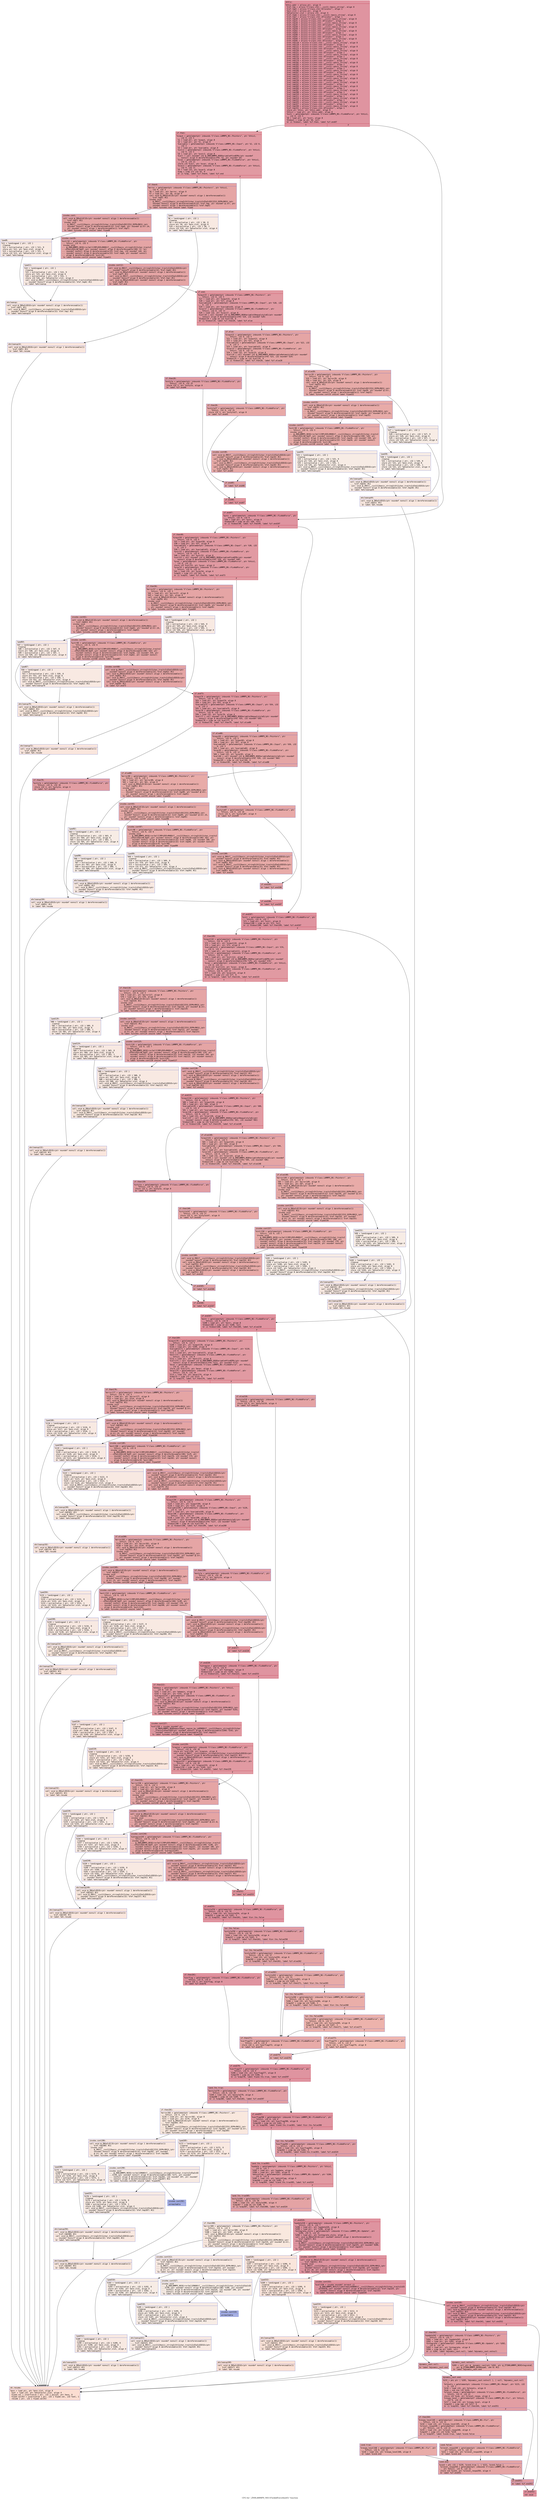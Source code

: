 digraph "CFG for '_ZN9LAMMPS_NS11FixAddForce4initEv' function" {
	label="CFG for '_ZN9LAMMPS_NS11FixAddForce4initEv' function";

	Node0x555b21a600a0 [shape=record,color="#b70d28ff", style=filled, fillcolor="#b70d2870" fontname="Courier",label="{entry:\l|  %this.addr = alloca ptr, align 8\l  %ref.tmp = alloca %\"class.std::__cxx11::basic_string\", align 8\l  %ref.tmp5 = alloca %\"class.std::allocator\", align 1\l  %exn.slot = alloca ptr, align 8\l  %ehselector.slot = alloca i32, align 4\l  %ref.tmp6 = alloca %\"class.std::__cxx11::basic_string\", align 8\l  %ref.tmp7 = alloca %\"class.std::allocator\", align 1\l  %ref.tmp30 = alloca %\"class.std::__cxx11::basic_string\", align 8\l  %ref.tmp31 = alloca %\"class.std::allocator\", align 1\l  %ref.tmp34 = alloca %\"class.std::__cxx11::basic_string\", align 8\l  %ref.tmp35 = alloca %\"class.std::allocator\", align 1\l  %ref.tmp58 = alloca %\"class.std::__cxx11::basic_string\", align 8\l  %ref.tmp59 = alloca %\"class.std::allocator\", align 1\l  %ref.tmp62 = alloca %\"class.std::__cxx11::basic_string\", align 8\l  %ref.tmp63 = alloca %\"class.std::allocator\", align 1\l  %ref.tmp90 = alloca %\"class.std::__cxx11::basic_string\", align 8\l  %ref.tmp91 = alloca %\"class.std::allocator\", align 1\l  %ref.tmp94 = alloca %\"class.std::__cxx11::basic_string\", align 8\l  %ref.tmp95 = alloca %\"class.std::allocator\", align 1\l  %ref.tmp118 = alloca %\"class.std::__cxx11::basic_string\", align 8\l  %ref.tmp119 = alloca %\"class.std::allocator\", align 1\l  %ref.tmp122 = alloca %\"class.std::__cxx11::basic_string\", align 8\l  %ref.tmp123 = alloca %\"class.std::allocator\", align 1\l  %ref.tmp150 = alloca %\"class.std::__cxx11::basic_string\", align 8\l  %ref.tmp151 = alloca %\"class.std::allocator\", align 1\l  %ref.tmp154 = alloca %\"class.std::__cxx11::basic_string\", align 8\l  %ref.tmp155 = alloca %\"class.std::allocator\", align 1\l  %ref.tmp178 = alloca %\"class.std::__cxx11::basic_string\", align 8\l  %ref.tmp179 = alloca %\"class.std::allocator\", align 1\l  %ref.tmp182 = alloca %\"class.std::__cxx11::basic_string\", align 8\l  %ref.tmp183 = alloca %\"class.std::allocator\", align 1\l  %ref.tmp202 = alloca %\"class.std::__cxx11::basic_string\", align 8\l  %ref.tmp203 = alloca %\"class.std::allocator\", align 1\l  %ref.tmp206 = alloca %\"class.std::__cxx11::basic_string\", align 8\l  %ref.tmp207 = alloca %\"class.std::allocator\", align 1\l  %ref.tmp223 = alloca %\"class.std::__cxx11::basic_string\", align 8\l  %ref.tmp225 = alloca %\"class.std::allocator\", align 1\l  %ref.tmp237 = alloca %\"class.std::__cxx11::basic_string\", align 8\l  %ref.tmp238 = alloca %\"class.std::allocator\", align 1\l  %ref.tmp241 = alloca %\"class.std::__cxx11::basic_string\", align 8\l  %ref.tmp242 = alloca %\"class.std::allocator\", align 1\l  %ref.tmp283 = alloca %\"class.std::__cxx11::basic_string\", align 8\l  %ref.tmp284 = alloca %\"class.std::allocator\", align 1\l  %ref.tmp287 = alloca %\"class.std::__cxx11::basic_string\", align 8\l  %ref.tmp288 = alloca %\"class.std::allocator\", align 1\l  %ref.tmp310 = alloca %\"class.std::__cxx11::basic_string\", align 8\l  %ref.tmp311 = alloca %\"class.std::allocator\", align 1\l  %ref.tmp314 = alloca %\"class.std::__cxx11::basic_string\", align 8\l  %ref.tmp315 = alloca %\"class.std::allocator\", align 1\l  %ref.tmp325 = alloca %\"class.std::__cxx11::basic_string\", align 8\l  %ref.tmp327 = alloca %\"class.std::allocator\", align 1\l  %ref.tmp330 = alloca %\"class.std::__cxx11::basic_string\", align 8\l  %ref.tmp331 = alloca %\"class.std::allocator\", align 1\l  store ptr %this, ptr %this.addr, align 8\l  %this1 = load ptr, ptr %this.addr, align 8\l  %xstr = getelementptr inbounds %\"class.LAMMPS_NS::FixAddForce\", ptr %this1,\l... i32 0, i32 5\l  %0 = load ptr, ptr %xstr, align 8\l  %tobool = icmp ne ptr %0, null\l  br i1 %tobool, label %if.then, label %if.end47\l|{<s0>T|<s1>F}}"];
	Node0x555b21a600a0:s0 -> Node0x555b21a630f0[tooltip="entry -> if.then\nProbability 62.50%" ];
	Node0x555b21a600a0:s1 -> Node0x555b21a63160[tooltip="entry -> if.end47\nProbability 37.50%" ];
	Node0x555b21a630f0 [shape=record,color="#b70d28ff", style=filled, fillcolor="#bb1b2c70" fontname="Courier",label="{if.then:\l|  %input = getelementptr inbounds %\"class.LAMMPS_NS::Pointers\", ptr %this1,\l... i32 0, i32 5\l  %1 = load ptr, ptr %input, align 8\l  %2 = load ptr, ptr %1, align 8\l  %variable = getelementptr inbounds %\"class.LAMMPS_NS::Input\", ptr %2, i32 0,\l... i32 3\l  %3 = load ptr, ptr %variable, align 8\l  %xstr2 = getelementptr inbounds %\"class.LAMMPS_NS::FixAddForce\", ptr %this1,\l... i32 0, i32 5\l  %4 = load ptr, ptr %xstr2, align 8\l  %call = call noundef i32 @_ZN9LAMMPS_NS8Variable4findEPKc(ptr noundef\l... nonnull align 8 dereferenceable(376) %3, ptr noundef %4)\l  %xvar = getelementptr inbounds %\"class.LAMMPS_NS::FixAddForce\", ptr %this1,\l... i32 0, i32 11\l  store i32 %call, ptr %xvar, align 8\l  %xvar3 = getelementptr inbounds %\"class.LAMMPS_NS::FixAddForce\", ptr %this1,\l... i32 0, i32 11\l  %5 = load i32, ptr %xvar3, align 8\l  %cmp = icmp slt i32 %5, 0\l  br i1 %cmp, label %if.then4, label %if.end\l|{<s0>T|<s1>F}}"];
	Node0x555b21a630f0:s0 -> Node0x555b21a63ce0[tooltip="if.then -> if.then4\nProbability 37.50%" ];
	Node0x555b21a630f0:s1 -> Node0x555b21a63d30[tooltip="if.then -> if.end\nProbability 62.50%" ];
	Node0x555b21a63ce0 [shape=record,color="#3d50c3ff", style=filled, fillcolor="#c5333470" fontname="Courier",label="{if.then4:\l|  %error = getelementptr inbounds %\"class.LAMMPS_NS::Pointers\", ptr %this1,\l... i32 0, i32 3\l  %6 = load ptr, ptr %error, align 8\l  %7 = load ptr, ptr %6, align 8\l  call void @_ZNSaIcEC1Ev(ptr noundef nonnull align 1 dereferenceable(1)\l... %ref.tmp5) #11\l  invoke void\l... @_ZNSt7__cxx1112basic_stringIcSt11char_traitsIcESaIcEEC2IS3_EEPKcRKS3_(ptr\l... noundef nonnull align 8 dereferenceable(32) %ref.tmp, ptr noundef @.str, ptr\l... noundef nonnull align 1 dereferenceable(1) %ref.tmp5)\l          to label %invoke.cont unwind label %lpad\l}"];
	Node0x555b21a63ce0 -> Node0x555b21a641b0[tooltip="if.then4 -> invoke.cont\nProbability 100.00%" ];
	Node0x555b21a63ce0 -> Node0x555b21a64230[tooltip="if.then4 -> lpad\nProbability 0.00%" ];
	Node0x555b21a641b0 [shape=record,color="#3d50c3ff", style=filled, fillcolor="#c5333470" fontname="Courier",label="{invoke.cont:\l|  call void @_ZNSaIcEC1Ev(ptr noundef nonnull align 1 dereferenceable(1)\l... %ref.tmp7) #11\l  invoke void\l... @_ZNSt7__cxx1112basic_stringIcSt11char_traitsIcESaIcEEC2IS3_EEPKcRKS3_(ptr\l... noundef nonnull align 8 dereferenceable(32) %ref.tmp6, ptr noundef @.str.14,\l... ptr noundef nonnull align 1 dereferenceable(1) %ref.tmp7)\l          to label %invoke.cont9 unwind label %lpad8\l}"];
	Node0x555b21a641b0 -> Node0x555b21a645b0[tooltip="invoke.cont -> invoke.cont9\nProbability 100.00%" ];
	Node0x555b21a641b0 -> Node0x555b21a64600[tooltip="invoke.cont -> lpad8\nProbability 0.00%" ];
	Node0x555b21a645b0 [shape=record,color="#3d50c3ff", style=filled, fillcolor="#c5333470" fontname="Courier",label="{invoke.cont9:\l|  %xstr10 = getelementptr inbounds %\"class.LAMMPS_NS::FixAddForce\", ptr\l... %this1, i32 0, i32 5\l  invoke void\l... @_ZN9LAMMPS_NS5Error3allIJRPcEEEvRKNSt7__cxx1112basic_stringIcSt11char_traitsI\l...cESaIcEEEiSB_DpOT_(ptr noundef nonnull align 8 dereferenceable(196) %7, ptr\l... noundef nonnull align 8 dereferenceable(32) %ref.tmp, i32 noundef 144, ptr\l... noundef nonnull align 8 dereferenceable(32) %ref.tmp6, ptr noundef nonnull\l... align 8 dereferenceable(8) %xstr10)\l          to label %invoke.cont12 unwind label %lpad11\l}"];
	Node0x555b21a645b0 -> Node0x555b21a64560[tooltip="invoke.cont9 -> invoke.cont12\nProbability 100.00%" ];
	Node0x555b21a645b0 -> Node0x555b21a649f0[tooltip="invoke.cont9 -> lpad11\nProbability 0.00%" ];
	Node0x555b21a64560 [shape=record,color="#3d50c3ff", style=filled, fillcolor="#c5333470" fontname="Courier",label="{invoke.cont12:\l|  call void @_ZNSt7__cxx1112basic_stringIcSt11char_traitsIcESaIcEED1Ev(ptr\l... noundef nonnull align 8 dereferenceable(32) %ref.tmp6) #11\l  call void @_ZNSaIcED1Ev(ptr noundef nonnull align 1 dereferenceable(1)\l... %ref.tmp7) #11\l  call void @_ZNSt7__cxx1112basic_stringIcSt11char_traitsIcESaIcEED1Ev(ptr\l... noundef nonnull align 8 dereferenceable(32) %ref.tmp) #11\l  call void @_ZNSaIcED1Ev(ptr noundef nonnull align 1 dereferenceable(1)\l... %ref.tmp5) #11\l  br label %if.end\l}"];
	Node0x555b21a64560 -> Node0x555b21a63d30[tooltip="invoke.cont12 -> if.end\nProbability 100.00%" ];
	Node0x555b21a64230 [shape=record,color="#3d50c3ff", style=filled, fillcolor="#efcebd70" fontname="Courier",label="{lpad:\l|  %8 = landingpad \{ ptr, i32 \}\l          cleanup\l  %9 = extractvalue \{ ptr, i32 \} %8, 0\l  store ptr %9, ptr %exn.slot, align 8\l  %10 = extractvalue \{ ptr, i32 \} %8, 1\l  store i32 %10, ptr %ehselector.slot, align 4\l  br label %ehcleanup14\l}"];
	Node0x555b21a64230 -> Node0x555b21a653b0[tooltip="lpad -> ehcleanup14\nProbability 100.00%" ];
	Node0x555b21a64600 [shape=record,color="#3d50c3ff", style=filled, fillcolor="#efcebd70" fontname="Courier",label="{lpad8:\l|  %11 = landingpad \{ ptr, i32 \}\l          cleanup\l  %12 = extractvalue \{ ptr, i32 \} %11, 0\l  store ptr %12, ptr %exn.slot, align 8\l  %13 = extractvalue \{ ptr, i32 \} %11, 1\l  store i32 %13, ptr %ehselector.slot, align 4\l  br label %ehcleanup\l}"];
	Node0x555b21a64600 -> Node0x555b21a656b0[tooltip="lpad8 -> ehcleanup\nProbability 100.00%" ];
	Node0x555b21a649f0 [shape=record,color="#3d50c3ff", style=filled, fillcolor="#efcebd70" fontname="Courier",label="{lpad11:\l|  %14 = landingpad \{ ptr, i32 \}\l          cleanup\l  %15 = extractvalue \{ ptr, i32 \} %14, 0\l  store ptr %15, ptr %exn.slot, align 8\l  %16 = extractvalue \{ ptr, i32 \} %14, 1\l  store i32 %16, ptr %ehselector.slot, align 4\l  call void @_ZNSt7__cxx1112basic_stringIcSt11char_traitsIcESaIcEED1Ev(ptr\l... noundef nonnull align 8 dereferenceable(32) %ref.tmp6) #11\l  br label %ehcleanup\l}"];
	Node0x555b21a649f0 -> Node0x555b21a656b0[tooltip="lpad11 -> ehcleanup\nProbability 100.00%" ];
	Node0x555b21a656b0 [shape=record,color="#3d50c3ff", style=filled, fillcolor="#f2cab570" fontname="Courier",label="{ehcleanup:\l|  call void @_ZNSaIcED1Ev(ptr noundef nonnull align 1 dereferenceable(1)\l... %ref.tmp7) #11\l  call void @_ZNSt7__cxx1112basic_stringIcSt11char_traitsIcESaIcEED1Ev(ptr\l... noundef nonnull align 8 dereferenceable(32) %ref.tmp) #11\l  br label %ehcleanup14\l}"];
	Node0x555b21a656b0 -> Node0x555b21a653b0[tooltip="ehcleanup -> ehcleanup14\nProbability 100.00%" ];
	Node0x555b21a653b0 [shape=record,color="#3d50c3ff", style=filled, fillcolor="#f3c7b170" fontname="Courier",label="{ehcleanup14:\l|  call void @_ZNSaIcED1Ev(ptr noundef nonnull align 1 dereferenceable(1)\l... %ref.tmp5) #11\l  br label %eh.resume\l}"];
	Node0x555b21a653b0 -> Node0x555b21a65fc0[tooltip="ehcleanup14 -> eh.resume\nProbability 100.00%" ];
	Node0x555b21a63d30 [shape=record,color="#b70d28ff", style=filled, fillcolor="#bb1b2c70" fontname="Courier",label="{if.end:\l|  %input15 = getelementptr inbounds %\"class.LAMMPS_NS::Pointers\", ptr\l... %this1, i32 0, i32 5\l  %17 = load ptr, ptr %input15, align 8\l  %18 = load ptr, ptr %17, align 8\l  %variable16 = getelementptr inbounds %\"class.LAMMPS_NS::Input\", ptr %18, i32\l... 0, i32 3\l  %19 = load ptr, ptr %variable16, align 8\l  %xvar17 = getelementptr inbounds %\"class.LAMMPS_NS::FixAddForce\", ptr\l... %this1, i32 0, i32 11\l  %20 = load i32, ptr %xvar17, align 8\l  %call18 = call noundef i32 @_ZN9LAMMPS_NS8Variable10equalstyleEi(ptr noundef\l... nonnull align 8 dereferenceable(376) %19, i32 noundef %20)\l  %tobool19 = icmp ne i32 %call18, 0\l  br i1 %tobool19, label %if.then20, label %if.else\l|{<s0>T|<s1>F}}"];
	Node0x555b21a63d30:s0 -> Node0x555b21a667d0[tooltip="if.end -> if.then20\nProbability 62.50%" ];
	Node0x555b21a63d30:s1 -> Node0x555b21a66850[tooltip="if.end -> if.else\nProbability 37.50%" ];
	Node0x555b21a667d0 [shape=record,color="#3d50c3ff", style=filled, fillcolor="#be242e70" fontname="Courier",label="{if.then20:\l|  %xstyle = getelementptr inbounds %\"class.LAMMPS_NS::FixAddForce\", ptr\l... %this1, i32 0, i32 15\l  store i32 2, ptr %xstyle, align 8\l  br label %if.end46\l}"];
	Node0x555b21a667d0 -> Node0x555b21a66b30[tooltip="if.then20 -> if.end46\nProbability 100.00%" ];
	Node0x555b21a66850 [shape=record,color="#3d50c3ff", style=filled, fillcolor="#c5333470" fontname="Courier",label="{if.else:\l|  %input21 = getelementptr inbounds %\"class.LAMMPS_NS::Pointers\", ptr\l... %this1, i32 0, i32 5\l  %21 = load ptr, ptr %input21, align 8\l  %22 = load ptr, ptr %21, align 8\l  %variable22 = getelementptr inbounds %\"class.LAMMPS_NS::Input\", ptr %22, i32\l... 0, i32 3\l  %23 = load ptr, ptr %variable22, align 8\l  %xvar23 = getelementptr inbounds %\"class.LAMMPS_NS::FixAddForce\", ptr\l... %this1, i32 0, i32 11\l  %24 = load i32, ptr %xvar23, align 8\l  %call24 = call noundef i32 @_ZN9LAMMPS_NS8Variable9atomstyleEi(ptr noundef\l... nonnull align 8 dereferenceable(376) %23, i32 noundef %24)\l  %tobool25 = icmp ne i32 %call24, 0\l  br i1 %tobool25, label %if.then26, label %if.else28\l|{<s0>T|<s1>F}}"];
	Node0x555b21a66850:s0 -> Node0x555b21a67390[tooltip="if.else -> if.then26\nProbability 62.50%" ];
	Node0x555b21a66850:s1 -> Node0x555b21a67470[tooltip="if.else -> if.else28\nProbability 37.50%" ];
	Node0x555b21a67390 [shape=record,color="#3d50c3ff", style=filled, fillcolor="#ca3b3770" fontname="Courier",label="{if.then26:\l|  %xstyle27 = getelementptr inbounds %\"class.LAMMPS_NS::FixAddForce\", ptr\l... %this1, i32 0, i32 15\l  store i32 3, ptr %xstyle27, align 8\l  br label %if.end45\l}"];
	Node0x555b21a67390 -> Node0x555b21a62400[tooltip="if.then26 -> if.end45\nProbability 100.00%" ];
	Node0x555b21a67470 [shape=record,color="#3d50c3ff", style=filled, fillcolor="#cc403a70" fontname="Courier",label="{if.else28:\l|  %error29 = getelementptr inbounds %\"class.LAMMPS_NS::Pointers\", ptr\l... %this1, i32 0, i32 3\l  %25 = load ptr, ptr %error29, align 8\l  %26 = load ptr, ptr %25, align 8\l  call void @_ZNSaIcEC1Ev(ptr noundef nonnull align 1 dereferenceable(1)\l... %ref.tmp31) #11\l  invoke void\l... @_ZNSt7__cxx1112basic_stringIcSt11char_traitsIcESaIcEEC2IS3_EEPKcRKS3_(ptr\l... noundef nonnull align 8 dereferenceable(32) %ref.tmp30, ptr noundef @.str,\l... ptr noundef nonnull align 1 dereferenceable(1) %ref.tmp31)\l          to label %invoke.cont33 unwind label %lpad32\l}"];
	Node0x555b21a67470 -> Node0x555b21a62830[tooltip="if.else28 -> invoke.cont33\nProbability 100.00%" ];
	Node0x555b21a67470 -> Node0x555b21a628b0[tooltip="if.else28 -> lpad32\nProbability 0.00%" ];
	Node0x555b21a62830 [shape=record,color="#3d50c3ff", style=filled, fillcolor="#cc403a70" fontname="Courier",label="{invoke.cont33:\l|  call void @_ZNSaIcEC1Ev(ptr noundef nonnull align 1 dereferenceable(1)\l... %ref.tmp35) #11\l  invoke void\l... @_ZNSt7__cxx1112basic_stringIcSt11char_traitsIcESaIcEEC2IS3_EEPKcRKS3_(ptr\l... noundef nonnull align 8 dereferenceable(32) %ref.tmp34, ptr noundef @.str.15,\l... ptr noundef nonnull align 1 dereferenceable(1) %ref.tmp35)\l          to label %invoke.cont37 unwind label %lpad36\l}"];
	Node0x555b21a62830 -> Node0x555b21a685c0[tooltip="invoke.cont33 -> invoke.cont37\nProbability 100.00%" ];
	Node0x555b21a62830 -> Node0x555b21a68610[tooltip="invoke.cont33 -> lpad36\nProbability 0.00%" ];
	Node0x555b21a685c0 [shape=record,color="#3d50c3ff", style=filled, fillcolor="#cc403a70" fontname="Courier",label="{invoke.cont37:\l|  %xstr38 = getelementptr inbounds %\"class.LAMMPS_NS::FixAddForce\", ptr\l... %this1, i32 0, i32 5\l  invoke void\l... @_ZN9LAMMPS_NS5Error3allIJRPcEEEvRKNSt7__cxx1112basic_stringIcSt11char_traitsI\l...cESaIcEEEiSB_DpOT_(ptr noundef nonnull align 8 dereferenceable(196) %26, ptr\l... noundef nonnull align 8 dereferenceable(32) %ref.tmp30, i32 noundef 150, ptr\l... noundef nonnull align 8 dereferenceable(32) %ref.tmp34, ptr noundef nonnull\l... align 8 dereferenceable(8) %xstr38)\l          to label %invoke.cont40 unwind label %lpad39\l}"];
	Node0x555b21a685c0 -> Node0x555b21a68570[tooltip="invoke.cont37 -> invoke.cont40\nProbability 100.00%" ];
	Node0x555b21a685c0 -> Node0x555b21a68a00[tooltip="invoke.cont37 -> lpad39\nProbability 0.00%" ];
	Node0x555b21a68570 [shape=record,color="#3d50c3ff", style=filled, fillcolor="#cc403a70" fontname="Courier",label="{invoke.cont40:\l|  call void @_ZNSt7__cxx1112basic_stringIcSt11char_traitsIcESaIcEED1Ev(ptr\l... noundef nonnull align 8 dereferenceable(32) %ref.tmp34) #11\l  call void @_ZNSaIcED1Ev(ptr noundef nonnull align 1 dereferenceable(1)\l... %ref.tmp35) #11\l  call void @_ZNSt7__cxx1112basic_stringIcSt11char_traitsIcESaIcEED1Ev(ptr\l... noundef nonnull align 8 dereferenceable(32) %ref.tmp30) #11\l  call void @_ZNSaIcED1Ev(ptr noundef nonnull align 1 dereferenceable(1)\l... %ref.tmp31) #11\l  br label %if.end45\l}"];
	Node0x555b21a68570 -> Node0x555b21a62400[tooltip="invoke.cont40 -> if.end45\nProbability 100.00%" ];
	Node0x555b21a628b0 [shape=record,color="#3d50c3ff", style=filled, fillcolor="#ecd3c570" fontname="Courier",label="{lpad32:\l|  %27 = landingpad \{ ptr, i32 \}\l          cleanup\l  %28 = extractvalue \{ ptr, i32 \} %27, 0\l  store ptr %28, ptr %exn.slot, align 8\l  %29 = extractvalue \{ ptr, i32 \} %27, 1\l  store i32 %29, ptr %ehselector.slot, align 4\l  br label %ehcleanup44\l}"];
	Node0x555b21a628b0 -> Node0x555b21a693c0[tooltip="lpad32 -> ehcleanup44\nProbability 100.00%" ];
	Node0x555b21a68610 [shape=record,color="#3d50c3ff", style=filled, fillcolor="#ecd3c570" fontname="Courier",label="{lpad36:\l|  %30 = landingpad \{ ptr, i32 \}\l          cleanup\l  %31 = extractvalue \{ ptr, i32 \} %30, 0\l  store ptr %31, ptr %exn.slot, align 8\l  %32 = extractvalue \{ ptr, i32 \} %30, 1\l  store i32 %32, ptr %ehselector.slot, align 4\l  br label %ehcleanup42\l}"];
	Node0x555b21a68610 -> Node0x555b21a696c0[tooltip="lpad36 -> ehcleanup42\nProbability 100.00%" ];
	Node0x555b21a68a00 [shape=record,color="#3d50c3ff", style=filled, fillcolor="#ecd3c570" fontname="Courier",label="{lpad39:\l|  %33 = landingpad \{ ptr, i32 \}\l          cleanup\l  %34 = extractvalue \{ ptr, i32 \} %33, 0\l  store ptr %34, ptr %exn.slot, align 8\l  %35 = extractvalue \{ ptr, i32 \} %33, 1\l  store i32 %35, ptr %ehselector.slot, align 4\l  call void @_ZNSt7__cxx1112basic_stringIcSt11char_traitsIcESaIcEED1Ev(ptr\l... noundef nonnull align 8 dereferenceable(32) %ref.tmp34) #11\l  br label %ehcleanup42\l}"];
	Node0x555b21a68a00 -> Node0x555b21a696c0[tooltip="lpad39 -> ehcleanup42\nProbability 100.00%" ];
	Node0x555b21a696c0 [shape=record,color="#3d50c3ff", style=filled, fillcolor="#efcebd70" fontname="Courier",label="{ehcleanup42:\l|  call void @_ZNSaIcED1Ev(ptr noundef nonnull align 1 dereferenceable(1)\l... %ref.tmp35) #11\l  call void @_ZNSt7__cxx1112basic_stringIcSt11char_traitsIcESaIcEED1Ev(ptr\l... noundef nonnull align 8 dereferenceable(32) %ref.tmp30) #11\l  br label %ehcleanup44\l}"];
	Node0x555b21a696c0 -> Node0x555b21a693c0[tooltip="ehcleanup42 -> ehcleanup44\nProbability 100.00%" ];
	Node0x555b21a693c0 [shape=record,color="#3d50c3ff", style=filled, fillcolor="#f1ccb870" fontname="Courier",label="{ehcleanup44:\l|  call void @_ZNSaIcED1Ev(ptr noundef nonnull align 1 dereferenceable(1)\l... %ref.tmp31) #11\l  br label %eh.resume\l}"];
	Node0x555b21a693c0 -> Node0x555b21a65fc0[tooltip="ehcleanup44 -> eh.resume\nProbability 100.00%" ];
	Node0x555b21a62400 [shape=record,color="#3d50c3ff", style=filled, fillcolor="#c5333470" fontname="Courier",label="{if.end45:\l|  br label %if.end46\l}"];
	Node0x555b21a62400 -> Node0x555b21a66b30[tooltip="if.end45 -> if.end46\nProbability 100.00%" ];
	Node0x555b21a66b30 [shape=record,color="#b70d28ff", style=filled, fillcolor="#bb1b2c70" fontname="Courier",label="{if.end46:\l|  br label %if.end47\l}"];
	Node0x555b21a66b30 -> Node0x555b21a63160[tooltip="if.end46 -> if.end47\nProbability 100.00%" ];
	Node0x555b21a63160 [shape=record,color="#b70d28ff", style=filled, fillcolor="#b70d2870" fontname="Courier",label="{if.end47:\l|  %ystr = getelementptr inbounds %\"class.LAMMPS_NS::FixAddForce\", ptr\l... %this1, i32 0, i32 6\l  %36 = load ptr, ptr %ystr, align 8\l  %tobool48 = icmp ne ptr %36, null\l  br i1 %tobool48, label %if.then49, label %if.end107\l|{<s0>T|<s1>F}}"];
	Node0x555b21a63160:s0 -> Node0x555b21a6a2f0[tooltip="if.end47 -> if.then49\nProbability 62.50%" ];
	Node0x555b21a63160:s1 -> Node0x555b21a6a370[tooltip="if.end47 -> if.end107\nProbability 37.50%" ];
	Node0x555b21a6a2f0 [shape=record,color="#b70d28ff", style=filled, fillcolor="#bb1b2c70" fontname="Courier",label="{if.then49:\l|  %input50 = getelementptr inbounds %\"class.LAMMPS_NS::Pointers\", ptr\l... %this1, i32 0, i32 5\l  %37 = load ptr, ptr %input50, align 8\l  %38 = load ptr, ptr %37, align 8\l  %variable51 = getelementptr inbounds %\"class.LAMMPS_NS::Input\", ptr %38, i32\l... 0, i32 3\l  %39 = load ptr, ptr %variable51, align 8\l  %ystr52 = getelementptr inbounds %\"class.LAMMPS_NS::FixAddForce\", ptr\l... %this1, i32 0, i32 6\l  %40 = load ptr, ptr %ystr52, align 8\l  %call53 = call noundef i32 @_ZN9LAMMPS_NS8Variable4findEPKc(ptr noundef\l... nonnull align 8 dereferenceable(376) %39, ptr noundef %40)\l  %yvar = getelementptr inbounds %\"class.LAMMPS_NS::FixAddForce\", ptr %this1,\l... i32 0, i32 12\l  store i32 %call53, ptr %yvar, align 4\l  %yvar54 = getelementptr inbounds %\"class.LAMMPS_NS::FixAddForce\", ptr\l... %this1, i32 0, i32 12\l  %41 = load i32, ptr %yvar54, align 4\l  %cmp55 = icmp slt i32 %41, 0\l  br i1 %cmp55, label %if.then56, label %if.end73\l|{<s0>T|<s1>F}}"];
	Node0x555b21a6a2f0:s0 -> Node0x555b21a6ae70[tooltip="if.then49 -> if.then56\nProbability 37.50%" ];
	Node0x555b21a6a2f0:s1 -> Node0x555b21a6aec0[tooltip="if.then49 -> if.end73\nProbability 62.50%" ];
	Node0x555b21a6ae70 [shape=record,color="#3d50c3ff", style=filled, fillcolor="#c5333470" fontname="Courier",label="{if.then56:\l|  %error57 = getelementptr inbounds %\"class.LAMMPS_NS::Pointers\", ptr\l... %this1, i32 0, i32 3\l  %42 = load ptr, ptr %error57, align 8\l  %43 = load ptr, ptr %42, align 8\l  call void @_ZNSaIcEC1Ev(ptr noundef nonnull align 1 dereferenceable(1)\l... %ref.tmp59) #11\l  invoke void\l... @_ZNSt7__cxx1112basic_stringIcSt11char_traitsIcESaIcEEC2IS3_EEPKcRKS3_(ptr\l... noundef nonnull align 8 dereferenceable(32) %ref.tmp58, ptr noundef @.str,\l... ptr noundef nonnull align 1 dereferenceable(1) %ref.tmp59)\l          to label %invoke.cont61 unwind label %lpad60\l}"];
	Node0x555b21a6ae70 -> Node0x555b21a6b350[tooltip="if.then56 -> invoke.cont61\nProbability 100.00%" ];
	Node0x555b21a6ae70 -> Node0x555b21a6b3d0[tooltip="if.then56 -> lpad60\nProbability 0.00%" ];
	Node0x555b21a6b350 [shape=record,color="#3d50c3ff", style=filled, fillcolor="#c5333470" fontname="Courier",label="{invoke.cont61:\l|  call void @_ZNSaIcEC1Ev(ptr noundef nonnull align 1 dereferenceable(1)\l... %ref.tmp63) #11\l  invoke void\l... @_ZNSt7__cxx1112basic_stringIcSt11char_traitsIcESaIcEEC2IS3_EEPKcRKS3_(ptr\l... noundef nonnull align 8 dereferenceable(32) %ref.tmp62, ptr noundef @.str.14,\l... ptr noundef nonnull align 1 dereferenceable(1) %ref.tmp63)\l          to label %invoke.cont65 unwind label %lpad64\l}"];
	Node0x555b21a6b350 -> Node0x555b21a6b6f0[tooltip="invoke.cont61 -> invoke.cont65\nProbability 100.00%" ];
	Node0x555b21a6b350 -> Node0x555b21a6b740[tooltip="invoke.cont61 -> lpad64\nProbability 0.00%" ];
	Node0x555b21a6b6f0 [shape=record,color="#3d50c3ff", style=filled, fillcolor="#c5333470" fontname="Courier",label="{invoke.cont65:\l|  %ystr66 = getelementptr inbounds %\"class.LAMMPS_NS::FixAddForce\", ptr\l... %this1, i32 0, i32 6\l  invoke void\l... @_ZN9LAMMPS_NS5Error3allIJRPcEEEvRKNSt7__cxx1112basic_stringIcSt11char_traitsI\l...cESaIcEEEiSB_DpOT_(ptr noundef nonnull align 8 dereferenceable(196) %43, ptr\l... noundef nonnull align 8 dereferenceable(32) %ref.tmp58, i32 noundef 154, ptr\l... noundef nonnull align 8 dereferenceable(32) %ref.tmp62, ptr noundef nonnull\l... align 8 dereferenceable(8) %ystr66)\l          to label %invoke.cont68 unwind label %lpad67\l}"];
	Node0x555b21a6b6f0 -> Node0x555b21a6b6a0[tooltip="invoke.cont65 -> invoke.cont68\nProbability 100.00%" ];
	Node0x555b21a6b6f0 -> Node0x555b21a6bad0[tooltip="invoke.cont65 -> lpad67\nProbability 0.00%" ];
	Node0x555b21a6b6a0 [shape=record,color="#3d50c3ff", style=filled, fillcolor="#c5333470" fontname="Courier",label="{invoke.cont68:\l|  call void @_ZNSt7__cxx1112basic_stringIcSt11char_traitsIcESaIcEED1Ev(ptr\l... noundef nonnull align 8 dereferenceable(32) %ref.tmp62) #11\l  call void @_ZNSaIcED1Ev(ptr noundef nonnull align 1 dereferenceable(1)\l... %ref.tmp63) #11\l  call void @_ZNSt7__cxx1112basic_stringIcSt11char_traitsIcESaIcEED1Ev(ptr\l... noundef nonnull align 8 dereferenceable(32) %ref.tmp58) #11\l  call void @_ZNSaIcED1Ev(ptr noundef nonnull align 1 dereferenceable(1)\l... %ref.tmp59) #11\l  br label %if.end73\l}"];
	Node0x555b21a6b6a0 -> Node0x555b21a6aec0[tooltip="invoke.cont68 -> if.end73\nProbability 100.00%" ];
	Node0x555b21a6b3d0 [shape=record,color="#3d50c3ff", style=filled, fillcolor="#efcebd70" fontname="Courier",label="{lpad60:\l|  %44 = landingpad \{ ptr, i32 \}\l          cleanup\l  %45 = extractvalue \{ ptr, i32 \} %44, 0\l  store ptr %45, ptr %exn.slot, align 8\l  %46 = extractvalue \{ ptr, i32 \} %44, 1\l  store i32 %46, ptr %ehselector.slot, align 4\l  br label %ehcleanup72\l}"];
	Node0x555b21a6b3d0 -> Node0x555b21a6c490[tooltip="lpad60 -> ehcleanup72\nProbability 100.00%" ];
	Node0x555b21a6b740 [shape=record,color="#3d50c3ff", style=filled, fillcolor="#efcebd70" fontname="Courier",label="{lpad64:\l|  %47 = landingpad \{ ptr, i32 \}\l          cleanup\l  %48 = extractvalue \{ ptr, i32 \} %47, 0\l  store ptr %48, ptr %exn.slot, align 8\l  %49 = extractvalue \{ ptr, i32 \} %47, 1\l  store i32 %49, ptr %ehselector.slot, align 4\l  br label %ehcleanup70\l}"];
	Node0x555b21a6b740 -> Node0x555b21a6cfa0[tooltip="lpad64 -> ehcleanup70\nProbability 100.00%" ];
	Node0x555b21a6bad0 [shape=record,color="#3d50c3ff", style=filled, fillcolor="#efcebd70" fontname="Courier",label="{lpad67:\l|  %50 = landingpad \{ ptr, i32 \}\l          cleanup\l  %51 = extractvalue \{ ptr, i32 \} %50, 0\l  store ptr %51, ptr %exn.slot, align 8\l  %52 = extractvalue \{ ptr, i32 \} %50, 1\l  store i32 %52, ptr %ehselector.slot, align 4\l  call void @_ZNSt7__cxx1112basic_stringIcSt11char_traitsIcESaIcEED1Ev(ptr\l... noundef nonnull align 8 dereferenceable(32) %ref.tmp62) #11\l  br label %ehcleanup70\l}"];
	Node0x555b21a6bad0 -> Node0x555b21a6cfa0[tooltip="lpad67 -> ehcleanup70\nProbability 100.00%" ];
	Node0x555b21a6cfa0 [shape=record,color="#3d50c3ff", style=filled, fillcolor="#f2cab570" fontname="Courier",label="{ehcleanup70:\l|  call void @_ZNSaIcED1Ev(ptr noundef nonnull align 1 dereferenceable(1)\l... %ref.tmp63) #11\l  call void @_ZNSt7__cxx1112basic_stringIcSt11char_traitsIcESaIcEED1Ev(ptr\l... noundef nonnull align 8 dereferenceable(32) %ref.tmp58) #11\l  br label %ehcleanup72\l}"];
	Node0x555b21a6cfa0 -> Node0x555b21a6c490[tooltip="ehcleanup70 -> ehcleanup72\nProbability 100.00%" ];
	Node0x555b21a6c490 [shape=record,color="#3d50c3ff", style=filled, fillcolor="#f3c7b170" fontname="Courier",label="{ehcleanup72:\l|  call void @_ZNSaIcED1Ev(ptr noundef nonnull align 1 dereferenceable(1)\l... %ref.tmp59) #11\l  br label %eh.resume\l}"];
	Node0x555b21a6c490 -> Node0x555b21a65fc0[tooltip="ehcleanup72 -> eh.resume\nProbability 100.00%" ];
	Node0x555b21a6aec0 [shape=record,color="#b70d28ff", style=filled, fillcolor="#bb1b2c70" fontname="Courier",label="{if.end73:\l|  %input74 = getelementptr inbounds %\"class.LAMMPS_NS::Pointers\", ptr\l... %this1, i32 0, i32 5\l  %53 = load ptr, ptr %input74, align 8\l  %54 = load ptr, ptr %53, align 8\l  %variable75 = getelementptr inbounds %\"class.LAMMPS_NS::Input\", ptr %54, i32\l... 0, i32 3\l  %55 = load ptr, ptr %variable75, align 8\l  %yvar76 = getelementptr inbounds %\"class.LAMMPS_NS::FixAddForce\", ptr\l... %this1, i32 0, i32 12\l  %56 = load i32, ptr %yvar76, align 4\l  %call77 = call noundef i32 @_ZN9LAMMPS_NS8Variable10equalstyleEi(ptr noundef\l... nonnull align 8 dereferenceable(376) %55, i32 noundef %56)\l  %tobool78 = icmp ne i32 %call77, 0\l  br i1 %tobool78, label %if.then79, label %if.else80\l|{<s0>T|<s1>F}}"];
	Node0x555b21a6aec0:s0 -> Node0x555b21a6dfc0[tooltip="if.end73 -> if.then79\nProbability 62.50%" ];
	Node0x555b21a6aec0:s1 -> Node0x555b21a6e010[tooltip="if.end73 -> if.else80\nProbability 37.50%" ];
	Node0x555b21a6dfc0 [shape=record,color="#3d50c3ff", style=filled, fillcolor="#be242e70" fontname="Courier",label="{if.then79:\l|  %ystyle = getelementptr inbounds %\"class.LAMMPS_NS::FixAddForce\", ptr\l... %this1, i32 0, i32 16\l  store i32 2, ptr %ystyle, align 4\l  br label %if.end106\l}"];
	Node0x555b21a6dfc0 -> Node0x555b21a6e2a0[tooltip="if.then79 -> if.end106\nProbability 100.00%" ];
	Node0x555b21a6e010 [shape=record,color="#3d50c3ff", style=filled, fillcolor="#c5333470" fontname="Courier",label="{if.else80:\l|  %input81 = getelementptr inbounds %\"class.LAMMPS_NS::Pointers\", ptr\l... %this1, i32 0, i32 5\l  %57 = load ptr, ptr %input81, align 8\l  %58 = load ptr, ptr %57, align 8\l  %variable82 = getelementptr inbounds %\"class.LAMMPS_NS::Input\", ptr %58, i32\l... 0, i32 3\l  %59 = load ptr, ptr %variable82, align 8\l  %yvar83 = getelementptr inbounds %\"class.LAMMPS_NS::FixAddForce\", ptr\l... %this1, i32 0, i32 12\l  %60 = load i32, ptr %yvar83, align 4\l  %call84 = call noundef i32 @_ZN9LAMMPS_NS8Variable9atomstyleEi(ptr noundef\l... nonnull align 8 dereferenceable(376) %59, i32 noundef %60)\l  %tobool85 = icmp ne i32 %call84, 0\l  br i1 %tobool85, label %if.then86, label %if.else88\l|{<s0>T|<s1>F}}"];
	Node0x555b21a6e010:s0 -> Node0x555b21a6ea80[tooltip="if.else80 -> if.then86\nProbability 62.50%" ];
	Node0x555b21a6e010:s1 -> Node0x555b21a6ead0[tooltip="if.else80 -> if.else88\nProbability 37.50%" ];
	Node0x555b21a6ea80 [shape=record,color="#3d50c3ff", style=filled, fillcolor="#ca3b3770" fontname="Courier",label="{if.then86:\l|  %ystyle87 = getelementptr inbounds %\"class.LAMMPS_NS::FixAddForce\", ptr\l... %this1, i32 0, i32 16\l  store i32 3, ptr %ystyle87, align 4\l  br label %if.end105\l}"];
	Node0x555b21a6ea80 -> Node0x555b21a6ed90[tooltip="if.then86 -> if.end105\nProbability 100.00%" ];
	Node0x555b21a6ead0 [shape=record,color="#3d50c3ff", style=filled, fillcolor="#cc403a70" fontname="Courier",label="{if.else88:\l|  %error89 = getelementptr inbounds %\"class.LAMMPS_NS::Pointers\", ptr\l... %this1, i32 0, i32 3\l  %61 = load ptr, ptr %error89, align 8\l  %62 = load ptr, ptr %61, align 8\l  call void @_ZNSaIcEC1Ev(ptr noundef nonnull align 1 dereferenceable(1)\l... %ref.tmp91) #11\l  invoke void\l... @_ZNSt7__cxx1112basic_stringIcSt11char_traitsIcESaIcEEC2IS3_EEPKcRKS3_(ptr\l... noundef nonnull align 8 dereferenceable(32) %ref.tmp90, ptr noundef @.str,\l... ptr noundef nonnull align 1 dereferenceable(1) %ref.tmp91)\l          to label %invoke.cont93 unwind label %lpad92\l}"];
	Node0x555b21a6ead0 -> Node0x555b21a6f1c0[tooltip="if.else88 -> invoke.cont93\nProbability 100.00%" ];
	Node0x555b21a6ead0 -> Node0x555b21a6f240[tooltip="if.else88 -> lpad92\nProbability 0.00%" ];
	Node0x555b21a6f1c0 [shape=record,color="#3d50c3ff", style=filled, fillcolor="#cc403a70" fontname="Courier",label="{invoke.cont93:\l|  call void @_ZNSaIcEC1Ev(ptr noundef nonnull align 1 dereferenceable(1)\l... %ref.tmp95) #11\l  invoke void\l... @_ZNSt7__cxx1112basic_stringIcSt11char_traitsIcESaIcEEC2IS3_EEPKcRKS3_(ptr\l... noundef nonnull align 8 dereferenceable(32) %ref.tmp94, ptr noundef @.str.15,\l... ptr noundef nonnull align 1 dereferenceable(1) %ref.tmp95)\l          to label %invoke.cont97 unwind label %lpad96\l}"];
	Node0x555b21a6f1c0 -> Node0x555b21a6f5c0[tooltip="invoke.cont93 -> invoke.cont97\nProbability 100.00%" ];
	Node0x555b21a6f1c0 -> Node0x555b21a6f610[tooltip="invoke.cont93 -> lpad96\nProbability 0.00%" ];
	Node0x555b21a6f5c0 [shape=record,color="#3d50c3ff", style=filled, fillcolor="#cc403a70" fontname="Courier",label="{invoke.cont97:\l|  %ystr98 = getelementptr inbounds %\"class.LAMMPS_NS::FixAddForce\", ptr\l... %this1, i32 0, i32 6\l  invoke void\l... @_ZN9LAMMPS_NS5Error3allIJRPcEEEvRKNSt7__cxx1112basic_stringIcSt11char_traitsI\l...cESaIcEEEiSB_DpOT_(ptr noundef nonnull align 8 dereferenceable(196) %62, ptr\l... noundef nonnull align 8 dereferenceable(32) %ref.tmp90, i32 noundef 160, ptr\l... noundef nonnull align 8 dereferenceable(32) %ref.tmp94, ptr noundef nonnull\l... align 8 dereferenceable(8) %ystr98)\l          to label %invoke.cont100 unwind label %lpad99\l}"];
	Node0x555b21a6f5c0 -> Node0x555b21a6f570[tooltip="invoke.cont97 -> invoke.cont100\nProbability 100.00%" ];
	Node0x555b21a6f5c0 -> Node0x555b21a6fa00[tooltip="invoke.cont97 -> lpad99\nProbability 0.00%" ];
	Node0x555b21a6f570 [shape=record,color="#3d50c3ff", style=filled, fillcolor="#cc403a70" fontname="Courier",label="{invoke.cont100:\l|  call void @_ZNSt7__cxx1112basic_stringIcSt11char_traitsIcESaIcEED1Ev(ptr\l... noundef nonnull align 8 dereferenceable(32) %ref.tmp94) #11\l  call void @_ZNSaIcED1Ev(ptr noundef nonnull align 1 dereferenceable(1)\l... %ref.tmp95) #11\l  call void @_ZNSt7__cxx1112basic_stringIcSt11char_traitsIcESaIcEED1Ev(ptr\l... noundef nonnull align 8 dereferenceable(32) %ref.tmp90) #11\l  call void @_ZNSaIcED1Ev(ptr noundef nonnull align 1 dereferenceable(1)\l... %ref.tmp91) #11\l  br label %if.end105\l}"];
	Node0x555b21a6f570 -> Node0x555b21a6ed90[tooltip="invoke.cont100 -> if.end105\nProbability 100.00%" ];
	Node0x555b21a6f240 [shape=record,color="#3d50c3ff", style=filled, fillcolor="#ecd3c570" fontname="Courier",label="{lpad92:\l|  %63 = landingpad \{ ptr, i32 \}\l          cleanup\l  %64 = extractvalue \{ ptr, i32 \} %63, 0\l  store ptr %64, ptr %exn.slot, align 8\l  %65 = extractvalue \{ ptr, i32 \} %63, 1\l  store i32 %65, ptr %ehselector.slot, align 4\l  br label %ehcleanup104\l}"];
	Node0x555b21a6f240 -> Node0x555b21a48150[tooltip="lpad92 -> ehcleanup104\nProbability 100.00%" ];
	Node0x555b21a6f610 [shape=record,color="#3d50c3ff", style=filled, fillcolor="#ecd3c570" fontname="Courier",label="{lpad96:\l|  %66 = landingpad \{ ptr, i32 \}\l          cleanup\l  %67 = extractvalue \{ ptr, i32 \} %66, 0\l  store ptr %67, ptr %exn.slot, align 8\l  %68 = extractvalue \{ ptr, i32 \} %66, 1\l  store i32 %68, ptr %ehselector.slot, align 4\l  br label %ehcleanup102\l}"];
	Node0x555b21a6f610 -> Node0x555b21a48450[tooltip="lpad96 -> ehcleanup102\nProbability 100.00%" ];
	Node0x555b21a6fa00 [shape=record,color="#3d50c3ff", style=filled, fillcolor="#ecd3c570" fontname="Courier",label="{lpad99:\l|  %69 = landingpad \{ ptr, i32 \}\l          cleanup\l  %70 = extractvalue \{ ptr, i32 \} %69, 0\l  store ptr %70, ptr %exn.slot, align 8\l  %71 = extractvalue \{ ptr, i32 \} %69, 1\l  store i32 %71, ptr %ehselector.slot, align 4\l  call void @_ZNSt7__cxx1112basic_stringIcSt11char_traitsIcESaIcEED1Ev(ptr\l... noundef nonnull align 8 dereferenceable(32) %ref.tmp94) #11\l  br label %ehcleanup102\l}"];
	Node0x555b21a6fa00 -> Node0x555b21a48450[tooltip="lpad99 -> ehcleanup102\nProbability 100.00%" ];
	Node0x555b21a48450 [shape=record,color="#3d50c3ff", style=filled, fillcolor="#efcebd70" fontname="Courier",label="{ehcleanup102:\l|  call void @_ZNSaIcED1Ev(ptr noundef nonnull align 1 dereferenceable(1)\l... %ref.tmp95) #11\l  call void @_ZNSt7__cxx1112basic_stringIcSt11char_traitsIcESaIcEED1Ev(ptr\l... noundef nonnull align 8 dereferenceable(32) %ref.tmp90) #11\l  br label %ehcleanup104\l}"];
	Node0x555b21a48450 -> Node0x555b21a48150[tooltip="ehcleanup102 -> ehcleanup104\nProbability 100.00%" ];
	Node0x555b21a48150 [shape=record,color="#3d50c3ff", style=filled, fillcolor="#f1ccb870" fontname="Courier",label="{ehcleanup104:\l|  call void @_ZNSaIcED1Ev(ptr noundef nonnull align 1 dereferenceable(1)\l... %ref.tmp91) #11\l  br label %eh.resume\l}"];
	Node0x555b21a48150 -> Node0x555b21a65fc0[tooltip="ehcleanup104 -> eh.resume\nProbability 100.00%" ];
	Node0x555b21a6ed90 [shape=record,color="#3d50c3ff", style=filled, fillcolor="#c5333470" fontname="Courier",label="{if.end105:\l|  br label %if.end106\l}"];
	Node0x555b21a6ed90 -> Node0x555b21a6e2a0[tooltip="if.end105 -> if.end106\nProbability 100.00%" ];
	Node0x555b21a6e2a0 [shape=record,color="#b70d28ff", style=filled, fillcolor="#bb1b2c70" fontname="Courier",label="{if.end106:\l|  br label %if.end107\l}"];
	Node0x555b21a6e2a0 -> Node0x555b21a6a370[tooltip="if.end106 -> if.end107\nProbability 100.00%" ];
	Node0x555b21a6a370 [shape=record,color="#b70d28ff", style=filled, fillcolor="#b70d2870" fontname="Courier",label="{if.end107:\l|  %zstr = getelementptr inbounds %\"class.LAMMPS_NS::FixAddForce\", ptr\l... %this1, i32 0, i32 7\l  %72 = load ptr, ptr %zstr, align 8\l  %tobool108 = icmp ne ptr %72, null\l  br i1 %tobool108, label %if.then109, label %if.end167\l|{<s0>T|<s1>F}}"];
	Node0x555b21a6a370:s0 -> Node0x555b21a49080[tooltip="if.end107 -> if.then109\nProbability 62.50%" ];
	Node0x555b21a6a370:s1 -> Node0x555b21a49100[tooltip="if.end107 -> if.end167\nProbability 37.50%" ];
	Node0x555b21a49080 [shape=record,color="#b70d28ff", style=filled, fillcolor="#bb1b2c70" fontname="Courier",label="{if.then109:\l|  %input110 = getelementptr inbounds %\"class.LAMMPS_NS::Pointers\", ptr\l... %this1, i32 0, i32 5\l  %73 = load ptr, ptr %input110, align 8\l  %74 = load ptr, ptr %73, align 8\l  %variable111 = getelementptr inbounds %\"class.LAMMPS_NS::Input\", ptr %74,\l... i32 0, i32 3\l  %75 = load ptr, ptr %variable111, align 8\l  %zstr112 = getelementptr inbounds %\"class.LAMMPS_NS::FixAddForce\", ptr\l... %this1, i32 0, i32 7\l  %76 = load ptr, ptr %zstr112, align 8\l  %call113 = call noundef i32 @_ZN9LAMMPS_NS8Variable4findEPKc(ptr noundef\l... nonnull align 8 dereferenceable(376) %75, ptr noundef %76)\l  %zvar = getelementptr inbounds %\"class.LAMMPS_NS::FixAddForce\", ptr %this1,\l... i32 0, i32 13\l  store i32 %call113, ptr %zvar, align 8\l  %zvar114 = getelementptr inbounds %\"class.LAMMPS_NS::FixAddForce\", ptr\l... %this1, i32 0, i32 13\l  %77 = load i32, ptr %zvar114, align 8\l  %cmp115 = icmp slt i32 %77, 0\l  br i1 %cmp115, label %if.then116, label %if.end133\l|{<s0>T|<s1>F}}"];
	Node0x555b21a49080:s0 -> Node0x555b21a49c10[tooltip="if.then109 -> if.then116\nProbability 37.50%" ];
	Node0x555b21a49080:s1 -> Node0x555b21a49c60[tooltip="if.then109 -> if.end133\nProbability 62.50%" ];
	Node0x555b21a49c10 [shape=record,color="#3d50c3ff", style=filled, fillcolor="#c5333470" fontname="Courier",label="{if.then116:\l|  %error117 = getelementptr inbounds %\"class.LAMMPS_NS::Pointers\", ptr\l... %this1, i32 0, i32 3\l  %78 = load ptr, ptr %error117, align 8\l  %79 = load ptr, ptr %78, align 8\l  call void @_ZNSaIcEC1Ev(ptr noundef nonnull align 1 dereferenceable(1)\l... %ref.tmp119) #11\l  invoke void\l... @_ZNSt7__cxx1112basic_stringIcSt11char_traitsIcESaIcEEC2IS3_EEPKcRKS3_(ptr\l... noundef nonnull align 8 dereferenceable(32) %ref.tmp118, ptr noundef @.str,\l... ptr noundef nonnull align 1 dereferenceable(1) %ref.tmp119)\l          to label %invoke.cont121 unwind label %lpad120\l}"];
	Node0x555b21a49c10 -> Node0x555b21a4a100[tooltip="if.then116 -> invoke.cont121\nProbability 100.00%" ];
	Node0x555b21a49c10 -> Node0x555b21a4a180[tooltip="if.then116 -> lpad120\nProbability 0.00%" ];
	Node0x555b21a4a100 [shape=record,color="#3d50c3ff", style=filled, fillcolor="#c5333470" fontname="Courier",label="{invoke.cont121:\l|  call void @_ZNSaIcEC1Ev(ptr noundef nonnull align 1 dereferenceable(1)\l... %ref.tmp123) #11\l  invoke void\l... @_ZNSt7__cxx1112basic_stringIcSt11char_traitsIcESaIcEEC2IS3_EEPKcRKS3_(ptr\l... noundef nonnull align 8 dereferenceable(32) %ref.tmp122, ptr noundef\l... @.str.14, ptr noundef nonnull align 1 dereferenceable(1) %ref.tmp123)\l          to label %invoke.cont125 unwind label %lpad124\l}"];
	Node0x555b21a4a100 -> Node0x555b21a4a4a0[tooltip="invoke.cont121 -> invoke.cont125\nProbability 100.00%" ];
	Node0x555b21a4a100 -> Node0x555b21a4a4f0[tooltip="invoke.cont121 -> lpad124\nProbability 0.00%" ];
	Node0x555b21a4a4a0 [shape=record,color="#3d50c3ff", style=filled, fillcolor="#c5333470" fontname="Courier",label="{invoke.cont125:\l|  %zstr126 = getelementptr inbounds %\"class.LAMMPS_NS::FixAddForce\", ptr\l... %this1, i32 0, i32 7\l  invoke void\l... @_ZN9LAMMPS_NS5Error3allIJRPcEEEvRKNSt7__cxx1112basic_stringIcSt11char_traitsI\l...cESaIcEEEiSB_DpOT_(ptr noundef nonnull align 8 dereferenceable(196) %79, ptr\l... noundef nonnull align 8 dereferenceable(32) %ref.tmp118, i32 noundef 164, ptr\l... noundef nonnull align 8 dereferenceable(32) %ref.tmp122, ptr noundef nonnull\l... align 8 dereferenceable(8) %zstr126)\l          to label %invoke.cont128 unwind label %lpad127\l}"];
	Node0x555b21a4a4a0 -> Node0x555b21a4a450[tooltip="invoke.cont125 -> invoke.cont128\nProbability 100.00%" ];
	Node0x555b21a4a4a0 -> Node0x555b21a4a880[tooltip="invoke.cont125 -> lpad127\nProbability 0.00%" ];
	Node0x555b21a4a450 [shape=record,color="#3d50c3ff", style=filled, fillcolor="#c5333470" fontname="Courier",label="{invoke.cont128:\l|  call void @_ZNSt7__cxx1112basic_stringIcSt11char_traitsIcESaIcEED1Ev(ptr\l... noundef nonnull align 8 dereferenceable(32) %ref.tmp122) #11\l  call void @_ZNSaIcED1Ev(ptr noundef nonnull align 1 dereferenceable(1)\l... %ref.tmp123) #11\l  call void @_ZNSt7__cxx1112basic_stringIcSt11char_traitsIcESaIcEED1Ev(ptr\l... noundef nonnull align 8 dereferenceable(32) %ref.tmp118) #11\l  call void @_ZNSaIcED1Ev(ptr noundef nonnull align 1 dereferenceable(1)\l... %ref.tmp119) #11\l  br label %if.end133\l}"];
	Node0x555b21a4a450 -> Node0x555b21a49c60[tooltip="invoke.cont128 -> if.end133\nProbability 100.00%" ];
	Node0x555b21a4a180 [shape=record,color="#3d50c3ff", style=filled, fillcolor="#efcebd70" fontname="Courier",label="{lpad120:\l|  %80 = landingpad \{ ptr, i32 \}\l          cleanup\l  %81 = extractvalue \{ ptr, i32 \} %80, 0\l  store ptr %81, ptr %exn.slot, align 8\l  %82 = extractvalue \{ ptr, i32 \} %80, 1\l  store i32 %82, ptr %ehselector.slot, align 4\l  br label %ehcleanup132\l}"];
	Node0x555b21a4a180 -> Node0x555b21a4b240[tooltip="lpad120 -> ehcleanup132\nProbability 100.00%" ];
	Node0x555b21a4a4f0 [shape=record,color="#3d50c3ff", style=filled, fillcolor="#efcebd70" fontname="Courier",label="{lpad124:\l|  %83 = landingpad \{ ptr, i32 \}\l          cleanup\l  %84 = extractvalue \{ ptr, i32 \} %83, 0\l  store ptr %84, ptr %exn.slot, align 8\l  %85 = extractvalue \{ ptr, i32 \} %83, 1\l  store i32 %85, ptr %ehselector.slot, align 4\l  br label %ehcleanup130\l}"];
	Node0x555b21a4a4f0 -> Node0x555b21a4b540[tooltip="lpad124 -> ehcleanup130\nProbability 100.00%" ];
	Node0x555b21a4a880 [shape=record,color="#3d50c3ff", style=filled, fillcolor="#efcebd70" fontname="Courier",label="{lpad127:\l|  %86 = landingpad \{ ptr, i32 \}\l          cleanup\l  %87 = extractvalue \{ ptr, i32 \} %86, 0\l  store ptr %87, ptr %exn.slot, align 8\l  %88 = extractvalue \{ ptr, i32 \} %86, 1\l  store i32 %88, ptr %ehselector.slot, align 4\l  call void @_ZNSt7__cxx1112basic_stringIcSt11char_traitsIcESaIcEED1Ev(ptr\l... noundef nonnull align 8 dereferenceable(32) %ref.tmp122) #11\l  br label %ehcleanup130\l}"];
	Node0x555b21a4a880 -> Node0x555b21a4b540[tooltip="lpad127 -> ehcleanup130\nProbability 100.00%" ];
	Node0x555b21a4b540 [shape=record,color="#3d50c3ff", style=filled, fillcolor="#f2cab570" fontname="Courier",label="{ehcleanup130:\l|  call void @_ZNSaIcED1Ev(ptr noundef nonnull align 1 dereferenceable(1)\l... %ref.tmp123) #11\l  call void @_ZNSt7__cxx1112basic_stringIcSt11char_traitsIcESaIcEED1Ev(ptr\l... noundef nonnull align 8 dereferenceable(32) %ref.tmp118) #11\l  br label %ehcleanup132\l}"];
	Node0x555b21a4b540 -> Node0x555b21a4b240[tooltip="ehcleanup130 -> ehcleanup132\nProbability 100.00%" ];
	Node0x555b21a4b240 [shape=record,color="#3d50c3ff", style=filled, fillcolor="#f3c7b170" fontname="Courier",label="{ehcleanup132:\l|  call void @_ZNSaIcED1Ev(ptr noundef nonnull align 1 dereferenceable(1)\l... %ref.tmp119) #11\l  br label %eh.resume\l}"];
	Node0x555b21a4b240 -> Node0x555b21a65fc0[tooltip="ehcleanup132 -> eh.resume\nProbability 100.00%" ];
	Node0x555b21a49c60 [shape=record,color="#b70d28ff", style=filled, fillcolor="#bb1b2c70" fontname="Courier",label="{if.end133:\l|  %input134 = getelementptr inbounds %\"class.LAMMPS_NS::Pointers\", ptr\l... %this1, i32 0, i32 5\l  %89 = load ptr, ptr %input134, align 8\l  %90 = load ptr, ptr %89, align 8\l  %variable135 = getelementptr inbounds %\"class.LAMMPS_NS::Input\", ptr %90,\l... i32 0, i32 3\l  %91 = load ptr, ptr %variable135, align 8\l  %zvar136 = getelementptr inbounds %\"class.LAMMPS_NS::FixAddForce\", ptr\l... %this1, i32 0, i32 13\l  %92 = load i32, ptr %zvar136, align 8\l  %call137 = call noundef i32 @_ZN9LAMMPS_NS8Variable10equalstyleEi(ptr\l... noundef nonnull align 8 dereferenceable(376) %91, i32 noundef %92)\l  %tobool138 = icmp ne i32 %call137, 0\l  br i1 %tobool138, label %if.then139, label %if.else140\l|{<s0>T|<s1>F}}"];
	Node0x555b21a49c60:s0 -> Node0x555b21a78820[tooltip="if.end133 -> if.then139\nProbability 62.50%" ];
	Node0x555b21a49c60:s1 -> Node0x555b21a78870[tooltip="if.end133 -> if.else140\nProbability 37.50%" ];
	Node0x555b21a78820 [shape=record,color="#3d50c3ff", style=filled, fillcolor="#be242e70" fontname="Courier",label="{if.then139:\l|  %zstyle = getelementptr inbounds %\"class.LAMMPS_NS::FixAddForce\", ptr\l... %this1, i32 0, i32 17\l  store i32 2, ptr %zstyle, align 8\l  br label %if.end166\l}"];
	Node0x555b21a78820 -> Node0x555b21a78b00[tooltip="if.then139 -> if.end166\nProbability 100.00%" ];
	Node0x555b21a78870 [shape=record,color="#3d50c3ff", style=filled, fillcolor="#c5333470" fontname="Courier",label="{if.else140:\l|  %input141 = getelementptr inbounds %\"class.LAMMPS_NS::Pointers\", ptr\l... %this1, i32 0, i32 5\l  %93 = load ptr, ptr %input141, align 8\l  %94 = load ptr, ptr %93, align 8\l  %variable142 = getelementptr inbounds %\"class.LAMMPS_NS::Input\", ptr %94,\l... i32 0, i32 3\l  %95 = load ptr, ptr %variable142, align 8\l  %zvar143 = getelementptr inbounds %\"class.LAMMPS_NS::FixAddForce\", ptr\l... %this1, i32 0, i32 13\l  %96 = load i32, ptr %zvar143, align 8\l  %call144 = call noundef i32 @_ZN9LAMMPS_NS8Variable9atomstyleEi(ptr noundef\l... nonnull align 8 dereferenceable(376) %95, i32 noundef %96)\l  %tobool145 = icmp ne i32 %call144, 0\l  br i1 %tobool145, label %if.then146, label %if.else148\l|{<s0>T|<s1>F}}"];
	Node0x555b21a78870:s0 -> Node0x555b21a6c8a0[tooltip="if.else140 -> if.then146\nProbability 62.50%" ];
	Node0x555b21a78870:s1 -> Node0x555b21a6c8f0[tooltip="if.else140 -> if.else148\nProbability 37.50%" ];
	Node0x555b21a6c8a0 [shape=record,color="#3d50c3ff", style=filled, fillcolor="#ca3b3770" fontname="Courier",label="{if.then146:\l|  %zstyle147 = getelementptr inbounds %\"class.LAMMPS_NS::FixAddForce\", ptr\l... %this1, i32 0, i32 17\l  store i32 3, ptr %zstyle147, align 8\l  br label %if.end165\l}"];
	Node0x555b21a6c8a0 -> Node0x555b21a6cbb0[tooltip="if.then146 -> if.end165\nProbability 100.00%" ];
	Node0x555b21a6c8f0 [shape=record,color="#3d50c3ff", style=filled, fillcolor="#cc403a70" fontname="Courier",label="{if.else148:\l|  %error149 = getelementptr inbounds %\"class.LAMMPS_NS::Pointers\", ptr\l... %this1, i32 0, i32 3\l  %97 = load ptr, ptr %error149, align 8\l  %98 = load ptr, ptr %97, align 8\l  call void @_ZNSaIcEC1Ev(ptr noundef nonnull align 1 dereferenceable(1)\l... %ref.tmp151) #11\l  invoke void\l... @_ZNSt7__cxx1112basic_stringIcSt11char_traitsIcESaIcEEC2IS3_EEPKcRKS3_(ptr\l... noundef nonnull align 8 dereferenceable(32) %ref.tmp150, ptr noundef @.str,\l... ptr noundef nonnull align 1 dereferenceable(1) %ref.tmp151)\l          to label %invoke.cont153 unwind label %lpad152\l}"];
	Node0x555b21a6c8f0 -> Node0x555b21a67ac0[tooltip="if.else148 -> invoke.cont153\nProbability 100.00%" ];
	Node0x555b21a6c8f0 -> Node0x555b21a67b40[tooltip="if.else148 -> lpad152\nProbability 0.00%" ];
	Node0x555b21a67ac0 [shape=record,color="#3d50c3ff", style=filled, fillcolor="#cc403a70" fontname="Courier",label="{invoke.cont153:\l|  call void @_ZNSaIcEC1Ev(ptr noundef nonnull align 1 dereferenceable(1)\l... %ref.tmp155) #11\l  invoke void\l... @_ZNSt7__cxx1112basic_stringIcSt11char_traitsIcESaIcEEC2IS3_EEPKcRKS3_(ptr\l... noundef nonnull align 8 dereferenceable(32) %ref.tmp154, ptr noundef\l... @.str.15, ptr noundef nonnull align 1 dereferenceable(1) %ref.tmp155)\l          to label %invoke.cont157 unwind label %lpad156\l}"];
	Node0x555b21a67ac0 -> Node0x555b21a67ec0[tooltip="invoke.cont153 -> invoke.cont157\nProbability 100.00%" ];
	Node0x555b21a67ac0 -> Node0x555b21a67f10[tooltip="invoke.cont153 -> lpad156\nProbability 0.00%" ];
	Node0x555b21a67ec0 [shape=record,color="#3d50c3ff", style=filled, fillcolor="#cc403a70" fontname="Courier",label="{invoke.cont157:\l|  %zstr158 = getelementptr inbounds %\"class.LAMMPS_NS::FixAddForce\", ptr\l... %this1, i32 0, i32 7\l  invoke void\l... @_ZN9LAMMPS_NS5Error3allIJRPcEEEvRKNSt7__cxx1112basic_stringIcSt11char_traitsI\l...cESaIcEEEiSB_DpOT_(ptr noundef nonnull align 8 dereferenceable(196) %98, ptr\l... noundef nonnull align 8 dereferenceable(32) %ref.tmp150, i32 noundef 170, ptr\l... noundef nonnull align 8 dereferenceable(32) %ref.tmp154, ptr noundef nonnull\l... align 8 dereferenceable(8) %zstr158)\l          to label %invoke.cont160 unwind label %lpad159\l}"];
	Node0x555b21a67ec0 -> Node0x555b21a67e70[tooltip="invoke.cont157 -> invoke.cont160\nProbability 100.00%" ];
	Node0x555b21a67ec0 -> Node0x555b21a68290[tooltip="invoke.cont157 -> lpad159\nProbability 0.00%" ];
	Node0x555b21a67e70 [shape=record,color="#3d50c3ff", style=filled, fillcolor="#cc403a70" fontname="Courier",label="{invoke.cont160:\l|  call void @_ZNSt7__cxx1112basic_stringIcSt11char_traitsIcESaIcEED1Ev(ptr\l... noundef nonnull align 8 dereferenceable(32) %ref.tmp154) #11\l  call void @_ZNSaIcED1Ev(ptr noundef nonnull align 1 dereferenceable(1)\l... %ref.tmp155) #11\l  call void @_ZNSt7__cxx1112basic_stringIcSt11char_traitsIcESaIcEED1Ev(ptr\l... noundef nonnull align 8 dereferenceable(32) %ref.tmp150) #11\l  call void @_ZNSaIcED1Ev(ptr noundef nonnull align 1 dereferenceable(1)\l... %ref.tmp151) #11\l  br label %if.end165\l}"];
	Node0x555b21a67e70 -> Node0x555b21a6cbb0[tooltip="invoke.cont160 -> if.end165\nProbability 100.00%" ];
	Node0x555b21a67b40 [shape=record,color="#3d50c3ff", style=filled, fillcolor="#ecd3c570" fontname="Courier",label="{lpad152:\l|  %99 = landingpad \{ ptr, i32 \}\l          cleanup\l  %100 = extractvalue \{ ptr, i32 \} %99, 0\l  store ptr %100, ptr %exn.slot, align 8\l  %101 = extractvalue \{ ptr, i32 \} %99, 1\l  store i32 %101, ptr %ehselector.slot, align 4\l  br label %ehcleanup164\l}"];
	Node0x555b21a67b40 -> Node0x555b21a7c040[tooltip="lpad152 -> ehcleanup164\nProbability 100.00%" ];
	Node0x555b21a67f10 [shape=record,color="#3d50c3ff", style=filled, fillcolor="#ecd3c570" fontname="Courier",label="{lpad156:\l|  %102 = landingpad \{ ptr, i32 \}\l          cleanup\l  %103 = extractvalue \{ ptr, i32 \} %102, 0\l  store ptr %103, ptr %exn.slot, align 8\l  %104 = extractvalue \{ ptr, i32 \} %102, 1\l  store i32 %104, ptr %ehselector.slot, align 4\l  br label %ehcleanup162\l}"];
	Node0x555b21a67f10 -> Node0x555b21a7c340[tooltip="lpad156 -> ehcleanup162\nProbability 100.00%" ];
	Node0x555b21a68290 [shape=record,color="#3d50c3ff", style=filled, fillcolor="#ecd3c570" fontname="Courier",label="{lpad159:\l|  %105 = landingpad \{ ptr, i32 \}\l          cleanup\l  %106 = extractvalue \{ ptr, i32 \} %105, 0\l  store ptr %106, ptr %exn.slot, align 8\l  %107 = extractvalue \{ ptr, i32 \} %105, 1\l  store i32 %107, ptr %ehselector.slot, align 4\l  call void @_ZNSt7__cxx1112basic_stringIcSt11char_traitsIcESaIcEED1Ev(ptr\l... noundef nonnull align 8 dereferenceable(32) %ref.tmp154) #11\l  br label %ehcleanup162\l}"];
	Node0x555b21a68290 -> Node0x555b21a7c340[tooltip="lpad159 -> ehcleanup162\nProbability 100.00%" ];
	Node0x555b21a7c340 [shape=record,color="#3d50c3ff", style=filled, fillcolor="#efcebd70" fontname="Courier",label="{ehcleanup162:\l|  call void @_ZNSaIcED1Ev(ptr noundef nonnull align 1 dereferenceable(1)\l... %ref.tmp155) #11\l  call void @_ZNSt7__cxx1112basic_stringIcSt11char_traitsIcESaIcEED1Ev(ptr\l... noundef nonnull align 8 dereferenceable(32) %ref.tmp150) #11\l  br label %ehcleanup164\l}"];
	Node0x555b21a7c340 -> Node0x555b21a7c040[tooltip="ehcleanup162 -> ehcleanup164\nProbability 100.00%" ];
	Node0x555b21a7c040 [shape=record,color="#3d50c3ff", style=filled, fillcolor="#f1ccb870" fontname="Courier",label="{ehcleanup164:\l|  call void @_ZNSaIcED1Ev(ptr noundef nonnull align 1 dereferenceable(1)\l... %ref.tmp151) #11\l  br label %eh.resume\l}"];
	Node0x555b21a7c040 -> Node0x555b21a65fc0[tooltip="ehcleanup164 -> eh.resume\nProbability 100.00%" ];
	Node0x555b21a6cbb0 [shape=record,color="#3d50c3ff", style=filled, fillcolor="#c5333470" fontname="Courier",label="{if.end165:\l|  br label %if.end166\l}"];
	Node0x555b21a6cbb0 -> Node0x555b21a78b00[tooltip="if.end165 -> if.end166\nProbability 100.00%" ];
	Node0x555b21a78b00 [shape=record,color="#b70d28ff", style=filled, fillcolor="#bb1b2c70" fontname="Courier",label="{if.end166:\l|  br label %if.end167\l}"];
	Node0x555b21a78b00 -> Node0x555b21a49100[tooltip="if.end166 -> if.end167\nProbability 100.00%" ];
	Node0x555b21a49100 [shape=record,color="#b70d28ff", style=filled, fillcolor="#b70d2870" fontname="Courier",label="{if.end167:\l|  %estr = getelementptr inbounds %\"class.LAMMPS_NS::FixAddForce\", ptr\l... %this1, i32 0, i32 8\l  %108 = load ptr, ptr %estr, align 8\l  %tobool168 = icmp ne ptr %108, null\l  br i1 %tobool168, label %if.then169, label %if.else218\l|{<s0>T|<s1>F}}"];
	Node0x555b21a49100:s0 -> Node0x555b21a7cf70[tooltip="if.end167 -> if.then169\nProbability 62.50%" ];
	Node0x555b21a49100:s1 -> Node0x555b21a7cff0[tooltip="if.end167 -> if.else218\nProbability 37.50%" ];
	Node0x555b21a7cf70 [shape=record,color="#b70d28ff", style=filled, fillcolor="#bb1b2c70" fontname="Courier",label="{if.then169:\l|  %input170 = getelementptr inbounds %\"class.LAMMPS_NS::Pointers\", ptr\l... %this1, i32 0, i32 5\l  %109 = load ptr, ptr %input170, align 8\l  %110 = load ptr, ptr %109, align 8\l  %variable171 = getelementptr inbounds %\"class.LAMMPS_NS::Input\", ptr %110,\l... i32 0, i32 3\l  %111 = load ptr, ptr %variable171, align 8\l  %estr172 = getelementptr inbounds %\"class.LAMMPS_NS::FixAddForce\", ptr\l... %this1, i32 0, i32 8\l  %112 = load ptr, ptr %estr172, align 8\l  %call173 = call noundef i32 @_ZN9LAMMPS_NS8Variable4findEPKc(ptr noundef\l... nonnull align 8 dereferenceable(376) %111, ptr noundef %112)\l  %evar = getelementptr inbounds %\"class.LAMMPS_NS::FixAddForce\", ptr %this1,\l... i32 0, i32 14\l  store i32 %call173, ptr %evar, align 4\l  %evar174 = getelementptr inbounds %\"class.LAMMPS_NS::FixAddForce\", ptr\l... %this1, i32 0, i32 14\l  %113 = load i32, ptr %evar174, align 4\l  %cmp175 = icmp slt i32 %113, 0\l  br i1 %cmp175, label %if.then176, label %if.end193\l|{<s0>T|<s1>F}}"];
	Node0x555b21a7cf70:s0 -> Node0x555b21a7db00[tooltip="if.then169 -> if.then176\nProbability 37.50%" ];
	Node0x555b21a7cf70:s1 -> Node0x555b21a7db50[tooltip="if.then169 -> if.end193\nProbability 62.50%" ];
	Node0x555b21a7db00 [shape=record,color="#3d50c3ff", style=filled, fillcolor="#c5333470" fontname="Courier",label="{if.then176:\l|  %error177 = getelementptr inbounds %\"class.LAMMPS_NS::Pointers\", ptr\l... %this1, i32 0, i32 3\l  %114 = load ptr, ptr %error177, align 8\l  %115 = load ptr, ptr %114, align 8\l  call void @_ZNSaIcEC1Ev(ptr noundef nonnull align 1 dereferenceable(1)\l... %ref.tmp179) #11\l  invoke void\l... @_ZNSt7__cxx1112basic_stringIcSt11char_traitsIcESaIcEEC2IS3_EEPKcRKS3_(ptr\l... noundef nonnull align 8 dereferenceable(32) %ref.tmp178, ptr noundef @.str,\l... ptr noundef nonnull align 1 dereferenceable(1) %ref.tmp179)\l          to label %invoke.cont181 unwind label %lpad180\l}"];
	Node0x555b21a7db00 -> Node0x555b21a7dfc0[tooltip="if.then176 -> invoke.cont181\nProbability 100.00%" ];
	Node0x555b21a7db00 -> Node0x555b21a7e040[tooltip="if.then176 -> lpad180\nProbability 0.00%" ];
	Node0x555b21a7dfc0 [shape=record,color="#3d50c3ff", style=filled, fillcolor="#c5333470" fontname="Courier",label="{invoke.cont181:\l|  call void @_ZNSaIcEC1Ev(ptr noundef nonnull align 1 dereferenceable(1)\l... %ref.tmp183) #11\l  invoke void\l... @_ZNSt7__cxx1112basic_stringIcSt11char_traitsIcESaIcEEC2IS3_EEPKcRKS3_(ptr\l... noundef nonnull align 8 dereferenceable(32) %ref.tmp182, ptr noundef\l... @.str.14, ptr noundef nonnull align 1 dereferenceable(1) %ref.tmp183)\l          to label %invoke.cont185 unwind label %lpad184\l}"];
	Node0x555b21a7dfc0 -> Node0x555b21a7e360[tooltip="invoke.cont181 -> invoke.cont185\nProbability 100.00%" ];
	Node0x555b21a7dfc0 -> Node0x555b21a7e3b0[tooltip="invoke.cont181 -> lpad184\nProbability 0.00%" ];
	Node0x555b21a7e360 [shape=record,color="#3d50c3ff", style=filled, fillcolor="#c5333470" fontname="Courier",label="{invoke.cont185:\l|  %estr186 = getelementptr inbounds %\"class.LAMMPS_NS::FixAddForce\", ptr\l... %this1, i32 0, i32 8\l  invoke void\l... @_ZN9LAMMPS_NS5Error3allIJRPcEEEvRKNSt7__cxx1112basic_stringIcSt11char_traitsI\l...cESaIcEEEiSB_DpOT_(ptr noundef nonnull align 8 dereferenceable(196) %115, ptr\l... noundef nonnull align 8 dereferenceable(32) %ref.tmp178, i32 noundef 174, ptr\l... noundef nonnull align 8 dereferenceable(32) %ref.tmp182, ptr noundef nonnull\l... align 8 dereferenceable(8) %estr186)\l          to label %invoke.cont188 unwind label %lpad187\l}"];
	Node0x555b21a7e360 -> Node0x555b21a7e310[tooltip="invoke.cont185 -> invoke.cont188\nProbability 100.00%" ];
	Node0x555b21a7e360 -> Node0x555b21a7e740[tooltip="invoke.cont185 -> lpad187\nProbability 0.00%" ];
	Node0x555b21a7e310 [shape=record,color="#3d50c3ff", style=filled, fillcolor="#c5333470" fontname="Courier",label="{invoke.cont188:\l|  call void @_ZNSt7__cxx1112basic_stringIcSt11char_traitsIcESaIcEED1Ev(ptr\l... noundef nonnull align 8 dereferenceable(32) %ref.tmp182) #11\l  call void @_ZNSaIcED1Ev(ptr noundef nonnull align 1 dereferenceable(1)\l... %ref.tmp183) #11\l  call void @_ZNSt7__cxx1112basic_stringIcSt11char_traitsIcESaIcEED1Ev(ptr\l... noundef nonnull align 8 dereferenceable(32) %ref.tmp178) #11\l  call void @_ZNSaIcED1Ev(ptr noundef nonnull align 1 dereferenceable(1)\l... %ref.tmp179) #11\l  br label %if.end193\l}"];
	Node0x555b21a7e310 -> Node0x555b21a7db50[tooltip="invoke.cont188 -> if.end193\nProbability 100.00%" ];
	Node0x555b21a7e040 [shape=record,color="#3d50c3ff", style=filled, fillcolor="#efcebd70" fontname="Courier",label="{lpad180:\l|  %116 = landingpad \{ ptr, i32 \}\l          cleanup\l  %117 = extractvalue \{ ptr, i32 \} %116, 0\l  store ptr %117, ptr %exn.slot, align 8\l  %118 = extractvalue \{ ptr, i32 \} %116, 1\l  store i32 %118, ptr %ehselector.slot, align 4\l  br label %ehcleanup192\l}"];
	Node0x555b21a7e040 -> Node0x555b21a7f100[tooltip="lpad180 -> ehcleanup192\nProbability 100.00%" ];
	Node0x555b21a7e3b0 [shape=record,color="#3d50c3ff", style=filled, fillcolor="#efcebd70" fontname="Courier",label="{lpad184:\l|  %119 = landingpad \{ ptr, i32 \}\l          cleanup\l  %120 = extractvalue \{ ptr, i32 \} %119, 0\l  store ptr %120, ptr %exn.slot, align 8\l  %121 = extractvalue \{ ptr, i32 \} %119, 1\l  store i32 %121, ptr %ehselector.slot, align 4\l  br label %ehcleanup190\l}"];
	Node0x555b21a7e3b0 -> Node0x555b21a7f400[tooltip="lpad184 -> ehcleanup190\nProbability 100.00%" ];
	Node0x555b21a7e740 [shape=record,color="#3d50c3ff", style=filled, fillcolor="#efcebd70" fontname="Courier",label="{lpad187:\l|  %122 = landingpad \{ ptr, i32 \}\l          cleanup\l  %123 = extractvalue \{ ptr, i32 \} %122, 0\l  store ptr %123, ptr %exn.slot, align 8\l  %124 = extractvalue \{ ptr, i32 \} %122, 1\l  store i32 %124, ptr %ehselector.slot, align 4\l  call void @_ZNSt7__cxx1112basic_stringIcSt11char_traitsIcESaIcEED1Ev(ptr\l... noundef nonnull align 8 dereferenceable(32) %ref.tmp182) #11\l  br label %ehcleanup190\l}"];
	Node0x555b21a7e740 -> Node0x555b21a7f400[tooltip="lpad187 -> ehcleanup190\nProbability 100.00%" ];
	Node0x555b21a7f400 [shape=record,color="#3d50c3ff", style=filled, fillcolor="#f2cab570" fontname="Courier",label="{ehcleanup190:\l|  call void @_ZNSaIcED1Ev(ptr noundef nonnull align 1 dereferenceable(1)\l... %ref.tmp183) #11\l  call void @_ZNSt7__cxx1112basic_stringIcSt11char_traitsIcESaIcEED1Ev(ptr\l... noundef nonnull align 8 dereferenceable(32) %ref.tmp178) #11\l  br label %ehcleanup192\l}"];
	Node0x555b21a7f400 -> Node0x555b21a7f100[tooltip="ehcleanup190 -> ehcleanup192\nProbability 100.00%" ];
	Node0x555b21a7f100 [shape=record,color="#3d50c3ff", style=filled, fillcolor="#f3c7b170" fontname="Courier",label="{ehcleanup192:\l|  call void @_ZNSaIcED1Ev(ptr noundef nonnull align 1 dereferenceable(1)\l... %ref.tmp179) #11\l  br label %eh.resume\l}"];
	Node0x555b21a7f100 -> Node0x555b21a65fc0[tooltip="ehcleanup192 -> eh.resume\nProbability 100.00%" ];
	Node0x555b21a7db50 [shape=record,color="#b70d28ff", style=filled, fillcolor="#bb1b2c70" fontname="Courier",label="{if.end193:\l|  %input194 = getelementptr inbounds %\"class.LAMMPS_NS::Pointers\", ptr\l... %this1, i32 0, i32 5\l  %125 = load ptr, ptr %input194, align 8\l  %126 = load ptr, ptr %125, align 8\l  %variable195 = getelementptr inbounds %\"class.LAMMPS_NS::Input\", ptr %126,\l... i32 0, i32 3\l  %127 = load ptr, ptr %variable195, align 8\l  %evar196 = getelementptr inbounds %\"class.LAMMPS_NS::FixAddForce\", ptr\l... %this1, i32 0, i32 14\l  %128 = load i32, ptr %evar196, align 4\l  %call197 = call noundef i32 @_ZN9LAMMPS_NS8Variable9atomstyleEi(ptr noundef\l... nonnull align 8 dereferenceable(376) %127, i32 noundef %128)\l  %tobool198 = icmp ne i32 %call197, 0\l  br i1 %tobool198, label %if.then199, label %if.else200\l|{<s0>T|<s1>F}}"];
	Node0x555b21a7db50:s0 -> Node0x555b21a80430[tooltip="if.end193 -> if.then199\nProbability 62.50%" ];
	Node0x555b21a7db50:s1 -> Node0x555b21a80480[tooltip="if.end193 -> if.else200\nProbability 37.50%" ];
	Node0x555b21a80430 [shape=record,color="#3d50c3ff", style=filled, fillcolor="#be242e70" fontname="Courier",label="{if.then199:\l|  %estyle = getelementptr inbounds %\"class.LAMMPS_NS::FixAddForce\", ptr\l... %this1, i32 0, i32 18\l  store i32 3, ptr %estyle, align 4\l  br label %if.end217\l}"];
	Node0x555b21a80430 -> Node0x555b21a80740[tooltip="if.then199 -> if.end217\nProbability 100.00%" ];
	Node0x555b21a80480 [shape=record,color="#3d50c3ff", style=filled, fillcolor="#c5333470" fontname="Courier",label="{if.else200:\l|  %error201 = getelementptr inbounds %\"class.LAMMPS_NS::Pointers\", ptr\l... %this1, i32 0, i32 3\l  %129 = load ptr, ptr %error201, align 8\l  %130 = load ptr, ptr %129, align 8\l  call void @_ZNSaIcEC1Ev(ptr noundef nonnull align 1 dereferenceable(1)\l... %ref.tmp203) #11\l  invoke void\l... @_ZNSt7__cxx1112basic_stringIcSt11char_traitsIcESaIcEEC2IS3_EEPKcRKS3_(ptr\l... noundef nonnull align 8 dereferenceable(32) %ref.tmp202, ptr noundef @.str,\l... ptr noundef nonnull align 1 dereferenceable(1) %ref.tmp203)\l          to label %invoke.cont205 unwind label %lpad204\l}"];
	Node0x555b21a80480 -> Node0x555b21a80ba0[tooltip="if.else200 -> invoke.cont205\nProbability 100.00%" ];
	Node0x555b21a80480 -> Node0x555b21a80c20[tooltip="if.else200 -> lpad204\nProbability 0.00%" ];
	Node0x555b21a80ba0 [shape=record,color="#3d50c3ff", style=filled, fillcolor="#c5333470" fontname="Courier",label="{invoke.cont205:\l|  call void @_ZNSaIcEC1Ev(ptr noundef nonnull align 1 dereferenceable(1)\l... %ref.tmp207) #11\l  invoke void\l... @_ZNSt7__cxx1112basic_stringIcSt11char_traitsIcESaIcEEC2IS3_EEPKcRKS3_(ptr\l... noundef nonnull align 8 dereferenceable(32) %ref.tmp206, ptr noundef\l... @.str.15, ptr noundef nonnull align 1 dereferenceable(1) %ref.tmp207)\l          to label %invoke.cont209 unwind label %lpad208\l}"];
	Node0x555b21a80ba0 -> Node0x555b21a80f40[tooltip="invoke.cont205 -> invoke.cont209\nProbability 100.00%" ];
	Node0x555b21a80ba0 -> Node0x555b21a80f90[tooltip="invoke.cont205 -> lpad208\nProbability 0.00%" ];
	Node0x555b21a80f40 [shape=record,color="#3d50c3ff", style=filled, fillcolor="#c5333470" fontname="Courier",label="{invoke.cont209:\l|  %estr210 = getelementptr inbounds %\"class.LAMMPS_NS::FixAddForce\", ptr\l... %this1, i32 0, i32 8\l  invoke void\l... @_ZN9LAMMPS_NS5Error3allIJRPcEEEvRKNSt7__cxx1112basic_stringIcSt11char_traitsI\l...cESaIcEEEiSB_DpOT_(ptr noundef nonnull align 8 dereferenceable(196) %130, ptr\l... noundef nonnull align 8 dereferenceable(32) %ref.tmp202, i32 noundef 178, ptr\l... noundef nonnull align 8 dereferenceable(32) %ref.tmp206, ptr noundef nonnull\l... align 8 dereferenceable(8) %estr210)\l          to label %invoke.cont212 unwind label %lpad211\l}"];
	Node0x555b21a80f40 -> Node0x555b21a80ef0[tooltip="invoke.cont209 -> invoke.cont212\nProbability 100.00%" ];
	Node0x555b21a80f40 -> Node0x555b21a81380[tooltip="invoke.cont209 -> lpad211\nProbability 0.00%" ];
	Node0x555b21a80ef0 [shape=record,color="#3d50c3ff", style=filled, fillcolor="#c5333470" fontname="Courier",label="{invoke.cont212:\l|  call void @_ZNSt7__cxx1112basic_stringIcSt11char_traitsIcESaIcEED1Ev(ptr\l... noundef nonnull align 8 dereferenceable(32) %ref.tmp206) #11\l  call void @_ZNSaIcED1Ev(ptr noundef nonnull align 1 dereferenceable(1)\l... %ref.tmp207) #11\l  call void @_ZNSt7__cxx1112basic_stringIcSt11char_traitsIcESaIcEED1Ev(ptr\l... noundef nonnull align 8 dereferenceable(32) %ref.tmp202) #11\l  call void @_ZNSaIcED1Ev(ptr noundef nonnull align 1 dereferenceable(1)\l... %ref.tmp203) #11\l  br label %if.end217\l}"];
	Node0x555b21a80ef0 -> Node0x555b21a80740[tooltip="invoke.cont212 -> if.end217\nProbability 100.00%" ];
	Node0x555b21a80c20 [shape=record,color="#3d50c3ff", style=filled, fillcolor="#efcebd70" fontname="Courier",label="{lpad204:\l|  %131 = landingpad \{ ptr, i32 \}\l          cleanup\l  %132 = extractvalue \{ ptr, i32 \} %131, 0\l  store ptr %132, ptr %exn.slot, align 8\l  %133 = extractvalue \{ ptr, i32 \} %131, 1\l  store i32 %133, ptr %ehselector.slot, align 4\l  br label %ehcleanup216\l}"];
	Node0x555b21a80c20 -> Node0x555b21a81d40[tooltip="lpad204 -> ehcleanup216\nProbability 100.00%" ];
	Node0x555b21a80f90 [shape=record,color="#3d50c3ff", style=filled, fillcolor="#efcebd70" fontname="Courier",label="{lpad208:\l|  %134 = landingpad \{ ptr, i32 \}\l          cleanup\l  %135 = extractvalue \{ ptr, i32 \} %134, 0\l  store ptr %135, ptr %exn.slot, align 8\l  %136 = extractvalue \{ ptr, i32 \} %134, 1\l  store i32 %136, ptr %ehselector.slot, align 4\l  br label %ehcleanup214\l}"];
	Node0x555b21a80f90 -> Node0x555b21a82040[tooltip="lpad208 -> ehcleanup214\nProbability 100.00%" ];
	Node0x555b21a81380 [shape=record,color="#3d50c3ff", style=filled, fillcolor="#efcebd70" fontname="Courier",label="{lpad211:\l|  %137 = landingpad \{ ptr, i32 \}\l          cleanup\l  %138 = extractvalue \{ ptr, i32 \} %137, 0\l  store ptr %138, ptr %exn.slot, align 8\l  %139 = extractvalue \{ ptr, i32 \} %137, 1\l  store i32 %139, ptr %ehselector.slot, align 4\l  call void @_ZNSt7__cxx1112basic_stringIcSt11char_traitsIcESaIcEED1Ev(ptr\l... noundef nonnull align 8 dereferenceable(32) %ref.tmp206) #11\l  br label %ehcleanup214\l}"];
	Node0x555b21a81380 -> Node0x555b21a82040[tooltip="lpad211 -> ehcleanup214\nProbability 100.00%" ];
	Node0x555b21a82040 [shape=record,color="#3d50c3ff", style=filled, fillcolor="#f2cab570" fontname="Courier",label="{ehcleanup214:\l|  call void @_ZNSaIcED1Ev(ptr noundef nonnull align 1 dereferenceable(1)\l... %ref.tmp207) #11\l  call void @_ZNSt7__cxx1112basic_stringIcSt11char_traitsIcESaIcEED1Ev(ptr\l... noundef nonnull align 8 dereferenceable(32) %ref.tmp202) #11\l  br label %ehcleanup216\l}"];
	Node0x555b21a82040 -> Node0x555b21a81d40[tooltip="ehcleanup214 -> ehcleanup216\nProbability 100.00%" ];
	Node0x555b21a81d40 [shape=record,color="#3d50c3ff", style=filled, fillcolor="#f3c7b170" fontname="Courier",label="{ehcleanup216:\l|  call void @_ZNSaIcED1Ev(ptr noundef nonnull align 1 dereferenceable(1)\l... %ref.tmp203) #11\l  br label %eh.resume\l}"];
	Node0x555b21a81d40 -> Node0x555b21a65fc0[tooltip="ehcleanup216 -> eh.resume\nProbability 100.00%" ];
	Node0x555b21a80740 [shape=record,color="#b70d28ff", style=filled, fillcolor="#bb1b2c70" fontname="Courier",label="{if.end217:\l|  br label %if.end220\l}"];
	Node0x555b21a80740 -> Node0x555b21a829c0[tooltip="if.end217 -> if.end220\nProbability 100.00%" ];
	Node0x555b21a7cff0 [shape=record,color="#3d50c3ff", style=filled, fillcolor="#c32e3170" fontname="Courier",label="{if.else218:\l|  %estyle219 = getelementptr inbounds %\"class.LAMMPS_NS::FixAddForce\", ptr\l... %this1, i32 0, i32 18\l  store i32 0, ptr %estyle219, align 4\l  br label %if.end220\l}"];
	Node0x555b21a7cff0 -> Node0x555b21a829c0[tooltip="if.else218 -> if.end220\nProbability 100.00%" ];
	Node0x555b21a829c0 [shape=record,color="#b70d28ff", style=filled, fillcolor="#b70d2870" fontname="Courier",label="{if.end220:\l|  %idregion = getelementptr inbounds %\"class.LAMMPS_NS::FixAddForce\", ptr\l... %this1, i32 0, i32 9\l  %140 = load ptr, ptr %idregion, align 8\l  %tobool221 = icmp ne ptr %140, null\l  br i1 %tobool221, label %if.then222, label %if.end253\l|{<s0>T|<s1>F}}"];
	Node0x555b21a829c0:s0 -> Node0x555b21a82eb0[tooltip="if.end220 -> if.then222\nProbability 62.50%" ];
	Node0x555b21a829c0:s1 -> Node0x555b21a82f30[tooltip="if.end220 -> if.end253\nProbability 37.50%" ];
	Node0x555b21a82eb0 [shape=record,color="#b70d28ff", style=filled, fillcolor="#bb1b2c70" fontname="Courier",label="{if.then222:\l|  %domain = getelementptr inbounds %\"class.LAMMPS_NS::Pointers\", ptr %this1,\l... i32 0, i32 10\l  %141 = load ptr, ptr %domain, align 8\l  %142 = load ptr, ptr %141, align 8\l  %idregion224 = getelementptr inbounds %\"class.LAMMPS_NS::FixAddForce\", ptr\l... %this1, i32 0, i32 9\l  %143 = load ptr, ptr %idregion224, align 8\l  call void @_ZNSaIcEC1Ev(ptr noundef nonnull align 1 dereferenceable(1)\l... %ref.tmp225) #11\l  invoke void\l... @_ZNSt7__cxx1112basic_stringIcSt11char_traitsIcESaIcEEC2IS3_EEPKcRKS3_(ptr\l... noundef nonnull align 8 dereferenceable(32) %ref.tmp223, ptr noundef %143,\l... ptr noundef nonnull align 1 dereferenceable(1) %ref.tmp225)\l          to label %invoke.cont227 unwind label %lpad226\l}"];
	Node0x555b21a82eb0 -> Node0x555b21a83510[tooltip="if.then222 -> invoke.cont227\nProbability 100.00%" ];
	Node0x555b21a82eb0 -> Node0x555b21a83590[tooltip="if.then222 -> lpad226\nProbability 0.00%" ];
	Node0x555b21a83510 [shape=record,color="#b70d28ff", style=filled, fillcolor="#bb1b2c70" fontname="Courier",label="{invoke.cont227:\l|  %call230 = invoke noundef ptr\l... @_ZNK9LAMMPS_NS6Domain16get_region_by_idERKNSt7__cxx1112basic_stringIcSt11char\l..._traitsIcESaIcEEE(ptr noundef nonnull align 8 dereferenceable(1200) %142, ptr\l... noundef nonnull align 8 dereferenceable(32) %ref.tmp223)\l          to label %invoke.cont229 unwind label %lpad228\l}"];
	Node0x555b21a83510 -> Node0x555b21a834c0[tooltip="invoke.cont227 -> invoke.cont229\nProbability 100.00%" ];
	Node0x555b21a83510 -> Node0x555b21a83830[tooltip="invoke.cont227 -> lpad228\nProbability 0.00%" ];
	Node0x555b21a834c0 [shape=record,color="#b70d28ff", style=filled, fillcolor="#bb1b2c70" fontname="Courier",label="{invoke.cont229:\l|  %region = getelementptr inbounds %\"class.LAMMPS_NS::FixAddForce\", ptr\l... %this1, i32 0, i32 10\l  store ptr %call230, ptr %region, align 8\l  call void @_ZNSt7__cxx1112basic_stringIcSt11char_traitsIcESaIcEED1Ev(ptr\l... noundef nonnull align 8 dereferenceable(32) %ref.tmp223) #11\l  call void @_ZNSaIcED1Ev(ptr noundef nonnull align 1 dereferenceable(1)\l... %ref.tmp225) #11\l  %region233 = getelementptr inbounds %\"class.LAMMPS_NS::FixAddForce\", ptr\l... %this1, i32 0, i32 10\l  %144 = load ptr, ptr %region233, align 8\l  %tobool234 = icmp ne ptr %144, null\l  br i1 %tobool234, label %if.end252, label %if.then235\l|{<s0>T|<s1>F}}"];
	Node0x555b21a834c0:s0 -> Node0x555b21a84030[tooltip="invoke.cont229 -> if.end252\nProbability 62.50%" ];
	Node0x555b21a834c0:s1 -> Node0x555b21a840b0[tooltip="invoke.cont229 -> if.then235\nProbability 37.50%" ];
	Node0x555b21a840b0 [shape=record,color="#3d50c3ff", style=filled, fillcolor="#c5333470" fontname="Courier",label="{if.then235:\l|  %error236 = getelementptr inbounds %\"class.LAMMPS_NS::Pointers\", ptr\l... %this1, i32 0, i32 3\l  %145 = load ptr, ptr %error236, align 8\l  %146 = load ptr, ptr %145, align 8\l  call void @_ZNSaIcEC1Ev(ptr noundef nonnull align 1 dereferenceable(1)\l... %ref.tmp238) #11\l  invoke void\l... @_ZNSt7__cxx1112basic_stringIcSt11char_traitsIcESaIcEEC2IS3_EEPKcRKS3_(ptr\l... noundef nonnull align 8 dereferenceable(32) %ref.tmp237, ptr noundef @.str,\l... ptr noundef nonnull align 1 dereferenceable(1) %ref.tmp238)\l          to label %invoke.cont240 unwind label %lpad239\l}"];
	Node0x555b21a840b0 -> Node0x555b21a84590[tooltip="if.then235 -> invoke.cont240\nProbability 100.00%" ];
	Node0x555b21a840b0 -> Node0x555b21a84610[tooltip="if.then235 -> lpad239\nProbability 0.00%" ];
	Node0x555b21a84590 [shape=record,color="#3d50c3ff", style=filled, fillcolor="#c5333470" fontname="Courier",label="{invoke.cont240:\l|  call void @_ZNSaIcEC1Ev(ptr noundef nonnull align 1 dereferenceable(1)\l... %ref.tmp242) #11\l  invoke void\l... @_ZNSt7__cxx1112basic_stringIcSt11char_traitsIcESaIcEEC2IS3_EEPKcRKS3_(ptr\l... noundef nonnull align 8 dereferenceable(32) %ref.tmp241, ptr noundef @.str.8,\l... ptr noundef nonnull align 1 dereferenceable(1) %ref.tmp242)\l          to label %invoke.cont244 unwind label %lpad243\l}"];
	Node0x555b21a84590 -> Node0x555b21a84990[tooltip="invoke.cont240 -> invoke.cont244\nProbability 100.00%" ];
	Node0x555b21a84590 -> Node0x555b21a849e0[tooltip="invoke.cont240 -> lpad243\nProbability 0.00%" ];
	Node0x555b21a84990 [shape=record,color="#3d50c3ff", style=filled, fillcolor="#c5333470" fontname="Courier",label="{invoke.cont244:\l|  %idregion245 = getelementptr inbounds %\"class.LAMMPS_NS::FixAddForce\", ptr\l... %this1, i32 0, i32 9\l  invoke void\l... @_ZN9LAMMPS_NS5Error3allIJRPcEEEvRKNSt7__cxx1112basic_stringIcSt11char_traitsI\l...cESaIcEEEiSB_DpOT_(ptr noundef nonnull align 8 dereferenceable(196) %146, ptr\l... noundef nonnull align 8 dereferenceable(32) %ref.tmp237, i32 noundef 186, ptr\l... noundef nonnull align 8 dereferenceable(32) %ref.tmp241, ptr noundef nonnull\l... align 8 dereferenceable(8) %idregion245)\l          to label %invoke.cont247 unwind label %lpad246\l}"];
	Node0x555b21a84990 -> Node0x555b21a84940[tooltip="invoke.cont244 -> invoke.cont247\nProbability 100.00%" ];
	Node0x555b21a84990 -> Node0x555b21a84d90[tooltip="invoke.cont244 -> lpad246\nProbability 0.00%" ];
	Node0x555b21a84940 [shape=record,color="#3d50c3ff", style=filled, fillcolor="#c5333470" fontname="Courier",label="{invoke.cont247:\l|  call void @_ZNSt7__cxx1112basic_stringIcSt11char_traitsIcESaIcEED1Ev(ptr\l... noundef nonnull align 8 dereferenceable(32) %ref.tmp241) #11\l  call void @_ZNSaIcED1Ev(ptr noundef nonnull align 1 dereferenceable(1)\l... %ref.tmp242) #11\l  call void @_ZNSt7__cxx1112basic_stringIcSt11char_traitsIcESaIcEED1Ev(ptr\l... noundef nonnull align 8 dereferenceable(32) %ref.tmp237) #11\l  call void @_ZNSaIcED1Ev(ptr noundef nonnull align 1 dereferenceable(1)\l... %ref.tmp238) #11\l  br label %if.end252\l}"];
	Node0x555b21a84940 -> Node0x555b21a84030[tooltip="invoke.cont247 -> if.end252\nProbability 100.00%" ];
	Node0x555b21a83590 [shape=record,color="#3d50c3ff", style=filled, fillcolor="#f3c7b170" fontname="Courier",label="{lpad226:\l|  %147 = landingpad \{ ptr, i32 \}\l          cleanup\l  %148 = extractvalue \{ ptr, i32 \} %147, 0\l  store ptr %148, ptr %exn.slot, align 8\l  %149 = extractvalue \{ ptr, i32 \} %147, 1\l  store i32 %149, ptr %ehselector.slot, align 4\l  br label %ehcleanup232\l}"];
	Node0x555b21a83590 -> Node0x555b21a856c0[tooltip="lpad226 -> ehcleanup232\nProbability 100.00%" ];
	Node0x555b21a83830 [shape=record,color="#3d50c3ff", style=filled, fillcolor="#f3c7b170" fontname="Courier",label="{lpad228:\l|  %150 = landingpad \{ ptr, i32 \}\l          cleanup\l  %151 = extractvalue \{ ptr, i32 \} %150, 0\l  store ptr %151, ptr %exn.slot, align 8\l  %152 = extractvalue \{ ptr, i32 \} %150, 1\l  store i32 %152, ptr %ehselector.slot, align 4\l  call void @_ZNSt7__cxx1112basic_stringIcSt11char_traitsIcESaIcEED1Ev(ptr\l... noundef nonnull align 8 dereferenceable(32) %ref.tmp223) #11\l  br label %ehcleanup232\l}"];
	Node0x555b21a83830 -> Node0x555b21a856c0[tooltip="lpad228 -> ehcleanup232\nProbability 100.00%" ];
	Node0x555b21a856c0 [shape=record,color="#3d50c3ff", style=filled, fillcolor="#f5c1a970" fontname="Courier",label="{ehcleanup232:\l|  call void @_ZNSaIcED1Ev(ptr noundef nonnull align 1 dereferenceable(1)\l... %ref.tmp225) #11\l  br label %eh.resume\l}"];
	Node0x555b21a856c0 -> Node0x555b21a65fc0[tooltip="ehcleanup232 -> eh.resume\nProbability 100.00%" ];
	Node0x555b21a84610 [shape=record,color="#3d50c3ff", style=filled, fillcolor="#efcebd70" fontname="Courier",label="{lpad239:\l|  %153 = landingpad \{ ptr, i32 \}\l          cleanup\l  %154 = extractvalue \{ ptr, i32 \} %153, 0\l  store ptr %154, ptr %exn.slot, align 8\l  %155 = extractvalue \{ ptr, i32 \} %153, 1\l  store i32 %155, ptr %ehselector.slot, align 4\l  br label %ehcleanup251\l}"];
	Node0x555b21a84610 -> Node0x555b21a85f40[tooltip="lpad239 -> ehcleanup251\nProbability 100.00%" ];
	Node0x555b21a849e0 [shape=record,color="#3d50c3ff", style=filled, fillcolor="#efcebd70" fontname="Courier",label="{lpad243:\l|  %156 = landingpad \{ ptr, i32 \}\l          cleanup\l  %157 = extractvalue \{ ptr, i32 \} %156, 0\l  store ptr %157, ptr %exn.slot, align 8\l  %158 = extractvalue \{ ptr, i32 \} %156, 1\l  store i32 %158, ptr %ehselector.slot, align 4\l  br label %ehcleanup249\l}"];
	Node0x555b21a849e0 -> Node0x555b21a862b0[tooltip="lpad243 -> ehcleanup249\nProbability 100.00%" ];
	Node0x555b21a84d90 [shape=record,color="#3d50c3ff", style=filled, fillcolor="#efcebd70" fontname="Courier",label="{lpad246:\l|  %159 = landingpad \{ ptr, i32 \}\l          cleanup\l  %160 = extractvalue \{ ptr, i32 \} %159, 0\l  store ptr %160, ptr %exn.slot, align 8\l  %161 = extractvalue \{ ptr, i32 \} %159, 1\l  store i32 %161, ptr %ehselector.slot, align 4\l  call void @_ZNSt7__cxx1112basic_stringIcSt11char_traitsIcESaIcEED1Ev(ptr\l... noundef nonnull align 8 dereferenceable(32) %ref.tmp241) #11\l  br label %ehcleanup249\l}"];
	Node0x555b21a84d90 -> Node0x555b21a862b0[tooltip="lpad246 -> ehcleanup249\nProbability 100.00%" ];
	Node0x555b21a862b0 [shape=record,color="#3d50c3ff", style=filled, fillcolor="#f2cab570" fontname="Courier",label="{ehcleanup249:\l|  call void @_ZNSaIcED1Ev(ptr noundef nonnull align 1 dereferenceable(1)\l... %ref.tmp242) #11\l  call void @_ZNSt7__cxx1112basic_stringIcSt11char_traitsIcESaIcEED1Ev(ptr\l... noundef nonnull align 8 dereferenceable(32) %ref.tmp237) #11\l  br label %ehcleanup251\l}"];
	Node0x555b21a862b0 -> Node0x555b21a85f40[tooltip="ehcleanup249 -> ehcleanup251\nProbability 100.00%" ];
	Node0x555b21a85f40 [shape=record,color="#3d50c3ff", style=filled, fillcolor="#f3c7b170" fontname="Courier",label="{ehcleanup251:\l|  call void @_ZNSaIcED1Ev(ptr noundef nonnull align 1 dereferenceable(1)\l... %ref.tmp238) #11\l  br label %eh.resume\l}"];
	Node0x555b21a85f40 -> Node0x555b21a65fc0[tooltip="ehcleanup251 -> eh.resume\nProbability 100.00%" ];
	Node0x555b21a84030 [shape=record,color="#b70d28ff", style=filled, fillcolor="#bb1b2c70" fontname="Courier",label="{if.end252:\l|  br label %if.end253\l}"];
	Node0x555b21a84030 -> Node0x555b21a82f30[tooltip="if.end252 -> if.end253\nProbability 100.00%" ];
	Node0x555b21a82f30 [shape=record,color="#b70d28ff", style=filled, fillcolor="#b70d2870" fontname="Courier",label="{if.end253:\l|  %xstyle254 = getelementptr inbounds %\"class.LAMMPS_NS::FixAddForce\", ptr\l... %this1, i32 0, i32 15\l  %162 = load i32, ptr %xstyle254, align 8\l  %cmp255 = icmp eq i32 %162, 3\l  br i1 %cmp255, label %if.then261, label %lor.lhs.false\l|{<s0>T|<s1>F}}"];
	Node0x555b21a82f30:s0 -> Node0x555b21a86e70[tooltip="if.end253 -> if.then261\nProbability 50.00%" ];
	Node0x555b21a82f30:s1 -> Node0x555b21a86ef0[tooltip="if.end253 -> lor.lhs.false\nProbability 50.00%" ];
	Node0x555b21a86ef0 [shape=record,color="#3d50c3ff", style=filled, fillcolor="#be242e70" fontname="Courier",label="{lor.lhs.false:\l|  %ystyle256 = getelementptr inbounds %\"class.LAMMPS_NS::FixAddForce\", ptr\l... %this1, i32 0, i32 16\l  %163 = load i32, ptr %ystyle256, align 4\l  %cmp257 = icmp eq i32 %163, 3\l  br i1 %cmp257, label %if.then261, label %lor.lhs.false258\l|{<s0>T|<s1>F}}"];
	Node0x555b21a86ef0:s0 -> Node0x555b21a86e70[tooltip="lor.lhs.false -> if.then261\nProbability 50.00%" ];
	Node0x555b21a86ef0:s1 -> Node0x555b21a87270[tooltip="lor.lhs.false -> lor.lhs.false258\nProbability 50.00%" ];
	Node0x555b21a87270 [shape=record,color="#3d50c3ff", style=filled, fillcolor="#c5333470" fontname="Courier",label="{lor.lhs.false258:\l|  %zstyle259 = getelementptr inbounds %\"class.LAMMPS_NS::FixAddForce\", ptr\l... %this1, i32 0, i32 17\l  %164 = load i32, ptr %zstyle259, align 8\l  %cmp260 = icmp eq i32 %164, 3\l  br i1 %cmp260, label %if.then261, label %if.else262\l|{<s0>T|<s1>F}}"];
	Node0x555b21a87270:s0 -> Node0x555b21a86e70[tooltip="lor.lhs.false258 -> if.then261\nProbability 50.00%" ];
	Node0x555b21a87270:s1 -> Node0x555b21a875c0[tooltip="lor.lhs.false258 -> if.else262\nProbability 50.00%" ];
	Node0x555b21a86e70 [shape=record,color="#b70d28ff", style=filled, fillcolor="#b70d2870" fontname="Courier",label="{if.then261:\l|  %varflag = getelementptr inbounds %\"class.LAMMPS_NS::FixAddForce\", ptr\l... %this1, i32 0, i32 4\l  store i32 3, ptr %varflag, align 8\l  br label %if.end276\l}"];
	Node0x555b21a86e70 -> Node0x555b21a87870[tooltip="if.then261 -> if.end276\nProbability 100.00%" ];
	Node0x555b21a875c0 [shape=record,color="#3d50c3ff", style=filled, fillcolor="#cc403a70" fontname="Courier",label="{if.else262:\l|  %xstyle263 = getelementptr inbounds %\"class.LAMMPS_NS::FixAddForce\", ptr\l... %this1, i32 0, i32 15\l  %165 = load i32, ptr %xstyle263, align 8\l  %cmp264 = icmp eq i32 %165, 2\l  br i1 %cmp264, label %if.then271, label %lor.lhs.false265\l|{<s0>T|<s1>F}}"];
	Node0x555b21a875c0:s0 -> Node0x555b21a87b50[tooltip="if.else262 -> if.then271\nProbability 50.00%" ];
	Node0x555b21a875c0:s1 -> Node0x555b21a87c00[tooltip="if.else262 -> lor.lhs.false265\nProbability 50.00%" ];
	Node0x555b21a87c00 [shape=record,color="#3d50c3ff", style=filled, fillcolor="#d0473d70" fontname="Courier",label="{lor.lhs.false265:\l|  %ystyle266 = getelementptr inbounds %\"class.LAMMPS_NS::FixAddForce\", ptr\l... %this1, i32 0, i32 16\l  %166 = load i32, ptr %ystyle266, align 4\l  %cmp267 = icmp eq i32 %166, 2\l  br i1 %cmp267, label %if.then271, label %lor.lhs.false268\l|{<s0>T|<s1>F}}"];
	Node0x555b21a87c00:s0 -> Node0x555b21a87b50[tooltip="lor.lhs.false265 -> if.then271\nProbability 50.00%" ];
	Node0x555b21a87c00:s1 -> Node0x555b21a87f80[tooltip="lor.lhs.false265 -> lor.lhs.false268\nProbability 50.00%" ];
	Node0x555b21a87f80 [shape=record,color="#3d50c3ff", style=filled, fillcolor="#d6524470" fontname="Courier",label="{lor.lhs.false268:\l|  %zstyle269 = getelementptr inbounds %\"class.LAMMPS_NS::FixAddForce\", ptr\l... %this1, i32 0, i32 17\l  %167 = load i32, ptr %zstyle269, align 8\l  %cmp270 = icmp eq i32 %167, 2\l  br i1 %cmp270, label %if.then271, label %if.else273\l|{<s0>T|<s1>F}}"];
	Node0x555b21a87f80:s0 -> Node0x555b21a87b50[tooltip="lor.lhs.false268 -> if.then271\nProbability 50.00%" ];
	Node0x555b21a87f80:s1 -> Node0x555b21a882a0[tooltip="lor.lhs.false268 -> if.else273\nProbability 50.00%" ];
	Node0x555b21a87b50 [shape=record,color="#3d50c3ff", style=filled, fillcolor="#cc403a70" fontname="Courier",label="{if.then271:\l|  %varflag272 = getelementptr inbounds %\"class.LAMMPS_NS::FixAddForce\", ptr\l... %this1, i32 0, i32 4\l  store i32 2, ptr %varflag272, align 8\l  br label %if.end275\l}"];
	Node0x555b21a87b50 -> Node0x555b21a88530[tooltip="if.then271 -> if.end275\nProbability 100.00%" ];
	Node0x555b21a882a0 [shape=record,color="#3d50c3ff", style=filled, fillcolor="#dc5d4a70" fontname="Courier",label="{if.else273:\l|  %varflag274 = getelementptr inbounds %\"class.LAMMPS_NS::FixAddForce\", ptr\l... %this1, i32 0, i32 4\l  store i32 1, ptr %varflag274, align 8\l  br label %if.end275\l}"];
	Node0x555b21a882a0 -> Node0x555b21a88530[tooltip="if.else273 -> if.end275\nProbability 100.00%" ];
	Node0x555b21a88530 [shape=record,color="#3d50c3ff", style=filled, fillcolor="#cc403a70" fontname="Courier",label="{if.end275:\l|  br label %if.end276\l}"];
	Node0x555b21a88530 -> Node0x555b21a87870[tooltip="if.end275 -> if.end276\nProbability 100.00%" ];
	Node0x555b21a87870 [shape=record,color="#b70d28ff", style=filled, fillcolor="#b70d2870" fontname="Courier",label="{if.end276:\l|  %varflag277 = getelementptr inbounds %\"class.LAMMPS_NS::FixAddForce\", ptr\l... %this1, i32 0, i32 4\l  %168 = load i32, ptr %varflag277, align 8\l  %cmp278 = icmp eq i32 %168, 1\l  br i1 %cmp278, label %land.lhs.true, label %if.end297\l|{<s0>T|<s1>F}}"];
	Node0x555b21a87870:s0 -> Node0x555b21a88ab0[tooltip="if.end276 -> land.lhs.true\nProbability 50.00%" ];
	Node0x555b21a87870:s1 -> Node0x555b21a88b30[tooltip="if.end276 -> if.end297\nProbability 50.00%" ];
	Node0x555b21a88ab0 [shape=record,color="#3d50c3ff", style=filled, fillcolor="#be242e70" fontname="Courier",label="{land.lhs.true:\l|  %estyle279 = getelementptr inbounds %\"class.LAMMPS_NS::FixAddForce\", ptr\l... %this1, i32 0, i32 18\l  %169 = load i32, ptr %estyle279, align 4\l  %cmp280 = icmp ne i32 %169, 0\l  br i1 %cmp280, label %if.then281, label %if.end297\l|{<s0>T|<s1>F}}"];
	Node0x555b21a88ab0:s0 -> Node0x555b21a88e80[tooltip="land.lhs.true -> if.then281\nProbability 0.00%" ];
	Node0x555b21a88ab0:s1 -> Node0x555b21a88b30[tooltip="land.lhs.true -> if.end297\nProbability 100.00%" ];
	Node0x555b21a88e80 [shape=record,color="#3d50c3ff", style=filled, fillcolor="#f2cab570" fontname="Courier",label="{if.then281:\l|  %error282 = getelementptr inbounds %\"class.LAMMPS_NS::Pointers\", ptr\l... %this1, i32 0, i32 3\l  %170 = load ptr, ptr %error282, align 8\l  %171 = load ptr, ptr %170, align 8\l  call void @_ZNSaIcEC1Ev(ptr noundef nonnull align 1 dereferenceable(1)\l... %ref.tmp284) #11\l  invoke void\l... @_ZNSt7__cxx1112basic_stringIcSt11char_traitsIcESaIcEEC2IS3_EEPKcRKS3_(ptr\l... noundef nonnull align 8 dereferenceable(32) %ref.tmp283, ptr noundef @.str,\l... ptr noundef nonnull align 1 dereferenceable(1) %ref.tmp284)\l          to label %invoke.cont286 unwind label %lpad285\l}"];
	Node0x555b21a88e80 -> Node0x555b21a89320[tooltip="if.then281 -> invoke.cont286\nProbability 50.00%" ];
	Node0x555b21a88e80 -> Node0x555b21a893a0[tooltip="if.then281 -> lpad285\nProbability 50.00%" ];
	Node0x555b21a89320 [shape=record,color="#3d50c3ff", style=filled, fillcolor="#f1ccb870" fontname="Courier",label="{invoke.cont286:\l|  call void @_ZNSaIcEC1Ev(ptr noundef nonnull align 1 dereferenceable(1)\l... %ref.tmp288) #11\l  invoke void\l... @_ZNSt7__cxx1112basic_stringIcSt11char_traitsIcESaIcEEC2IS3_EEPKcRKS3_(ptr\l... noundef nonnull align 8 dereferenceable(32) %ref.tmp287, ptr noundef\l... @.str.16, ptr noundef nonnull align 1 dereferenceable(1) %ref.tmp288)\l          to label %invoke.cont290 unwind label %lpad289\l}"];
	Node0x555b21a89320 -> Node0x555b21a896c0[tooltip="invoke.cont286 -> invoke.cont290\nProbability 50.00%" ];
	Node0x555b21a89320 -> Node0x555b21a89710[tooltip="invoke.cont286 -> lpad289\nProbability 50.00%" ];
	Node0x555b21a896c0 [shape=record,color="#3d50c3ff", style=filled, fillcolor="#eed0c070" fontname="Courier",label="{invoke.cont290:\l|  invoke void\l... @_ZN9LAMMPS_NS5Error3allERKNSt7__cxx1112basic_stringIcSt11char_traitsIcESaIcEE\l...EiS8_(ptr noundef nonnull align 8 dereferenceable(196) %171, ptr noundef\l... nonnull align 8 dereferenceable(32) %ref.tmp283, i32 noundef 197, ptr noundef\l... nonnull align 8 dereferenceable(32) %ref.tmp287) #12\l          to label %invoke.cont292 unwind label %lpad291\l}"];
	Node0x555b21a896c0 -> Node0x555b21a89670[tooltip="invoke.cont290 -> invoke.cont292\nProbability 0.00%" ];
	Node0x555b21a896c0 -> Node0x555b21a899d0[tooltip="invoke.cont290 -> lpad291\nProbability 100.00%" ];
	Node0x555b21a89670 [shape=record,color="#3d50c3ff", style=filled, fillcolor="#3d50c370" fontname="Courier",label="{invoke.cont292:\l|  unreachable\l}"];
	Node0x555b21a893a0 [shape=record,color="#3d50c3ff", style=filled, fillcolor="#f1ccb870" fontname="Courier",label="{lpad285:\l|  %172 = landingpad \{ ptr, i32 \}\l          cleanup\l  %173 = extractvalue \{ ptr, i32 \} %172, 0\l  store ptr %173, ptr %exn.slot, align 8\l  %174 = extractvalue \{ ptr, i32 \} %172, 1\l  store i32 %174, ptr %ehselector.slot, align 4\l  br label %ehcleanup296\l}"];
	Node0x555b21a893a0 -> Node0x555b21a8a070[tooltip="lpad285 -> ehcleanup296\nProbability 100.00%" ];
	Node0x555b21a89710 [shape=record,color="#3d50c3ff", style=filled, fillcolor="#eed0c070" fontname="Courier",label="{lpad289:\l|  %175 = landingpad \{ ptr, i32 \}\l          cleanup\l  %176 = extractvalue \{ ptr, i32 \} %175, 0\l  store ptr %176, ptr %exn.slot, align 8\l  %177 = extractvalue \{ ptr, i32 \} %175, 1\l  store i32 %177, ptr %ehselector.slot, align 4\l  br label %ehcleanup294\l}"];
	Node0x555b21a89710 -> Node0x555b21a8a3c0[tooltip="lpad289 -> ehcleanup294\nProbability 100.00%" ];
	Node0x555b21a899d0 [shape=record,color="#3d50c3ff", style=filled, fillcolor="#eed0c070" fontname="Courier",label="{lpad291:\l|  %178 = landingpad \{ ptr, i32 \}\l          cleanup\l  %179 = extractvalue \{ ptr, i32 \} %178, 0\l  store ptr %179, ptr %exn.slot, align 8\l  %180 = extractvalue \{ ptr, i32 \} %178, 1\l  store i32 %180, ptr %ehselector.slot, align 4\l  call void @_ZNSt7__cxx1112basic_stringIcSt11char_traitsIcESaIcEED1Ev(ptr\l... noundef nonnull align 8 dereferenceable(32) %ref.tmp287) #11\l  br label %ehcleanup294\l}"];
	Node0x555b21a899d0 -> Node0x555b21a8a3c0[tooltip="lpad291 -> ehcleanup294\nProbability 100.00%" ];
	Node0x555b21a8a3c0 [shape=record,color="#3d50c3ff", style=filled, fillcolor="#f1ccb870" fontname="Courier",label="{ehcleanup294:\l|  call void @_ZNSaIcED1Ev(ptr noundef nonnull align 1 dereferenceable(1)\l... %ref.tmp288) #11\l  call void @_ZNSt7__cxx1112basic_stringIcSt11char_traitsIcESaIcEED1Ev(ptr\l... noundef nonnull align 8 dereferenceable(32) %ref.tmp283) #11\l  br label %ehcleanup296\l}"];
	Node0x555b21a8a3c0 -> Node0x555b21a8a070[tooltip="ehcleanup294 -> ehcleanup296\nProbability 100.00%" ];
	Node0x555b21a8a070 [shape=record,color="#3d50c3ff", style=filled, fillcolor="#f2cab570" fontname="Courier",label="{ehcleanup296:\l|  call void @_ZNSaIcED1Ev(ptr noundef nonnull align 1 dereferenceable(1)\l... %ref.tmp284) #11\l  br label %eh.resume\l}"];
	Node0x555b21a8a070 -> Node0x555b21a65fc0[tooltip="ehcleanup296 -> eh.resume\nProbability 100.00%" ];
	Node0x555b21a88b30 [shape=record,color="#b70d28ff", style=filled, fillcolor="#b70d2870" fontname="Courier",label="{if.end297:\l|  %varflag298 = getelementptr inbounds %\"class.LAMMPS_NS::FixAddForce\", ptr\l... %this1, i32 0, i32 4\l  %181 = load i32, ptr %varflag298, align 8\l  %cmp299 = icmp eq i32 %181, 2\l  br i1 %cmp299, label %land.lhs.true303, label %lor.lhs.false300\l|{<s0>T|<s1>F}}"];
	Node0x555b21a88b30:s0 -> Node0x555b21a8aee0[tooltip="if.end297 -> land.lhs.true303\nProbability 50.00%" ];
	Node0x555b21a88b30:s1 -> Node0x555b21a8af80[tooltip="if.end297 -> lor.lhs.false300\nProbability 50.00%" ];
	Node0x555b21a8af80 [shape=record,color="#3d50c3ff", style=filled, fillcolor="#be242e70" fontname="Courier",label="{lor.lhs.false300:\l|  %varflag301 = getelementptr inbounds %\"class.LAMMPS_NS::FixAddForce\", ptr\l... %this1, i32 0, i32 4\l  %182 = load i32, ptr %varflag301, align 8\l  %cmp302 = icmp eq i32 %182, 3\l  br i1 %cmp302, label %land.lhs.true303, label %if.end324\l|{<s0>T|<s1>F}}"];
	Node0x555b21a8af80:s0 -> Node0x555b21a8aee0[tooltip="lor.lhs.false300 -> land.lhs.true303\nProbability 50.00%" ];
	Node0x555b21a8af80:s1 -> Node0x555b21a8b330[tooltip="lor.lhs.false300 -> if.end324\nProbability 50.00%" ];
	Node0x555b21a8aee0 [shape=record,color="#b70d28ff", style=filled, fillcolor="#bb1b2c70" fontname="Courier",label="{land.lhs.true303:\l|  %update = getelementptr inbounds %\"class.LAMMPS_NS::Pointers\", ptr %this1,\l... i32 0, i32 7\l  %183 = load ptr, ptr %update, align 8\l  %184 = load ptr, ptr %183, align 8\l  %whichflag = getelementptr inbounds %\"class.LAMMPS_NS::Update\", ptr %184,\l... i32 0, i32 6\l  %185 = load i32, ptr %whichflag, align 4\l  %cmp304 = icmp eq i32 %185, 2\l  br i1 %cmp304, label %land.lhs.true305, label %if.end324\l|{<s0>T|<s1>F}}"];
	Node0x555b21a8aee0:s0 -> Node0x555b21a8b810[tooltip="land.lhs.true303 -> land.lhs.true305\nProbability 50.00%" ];
	Node0x555b21a8aee0:s1 -> Node0x555b21a8b330[tooltip="land.lhs.true303 -> if.end324\nProbability 50.00%" ];
	Node0x555b21a8b810 [shape=record,color="#3d50c3ff", style=filled, fillcolor="#c32e3170" fontname="Courier",label="{land.lhs.true305:\l|  %estyle306 = getelementptr inbounds %\"class.LAMMPS_NS::FixAddForce\", ptr\l... %this1, i32 0, i32 18\l  %186 = load i32, ptr %estyle306, align 4\l  %cmp307 = icmp eq i32 %186, 0\l  br i1 %cmp307, label %if.then308, label %if.end324\l|{<s0>T|<s1>F}}"];
	Node0x555b21a8b810:s0 -> Node0x555b21a8bb30[tooltip="land.lhs.true305 -> if.then308\nProbability 0.00%" ];
	Node0x555b21a8b810:s1 -> Node0x555b21a8b330[tooltip="land.lhs.true305 -> if.end324\nProbability 100.00%" ];
	Node0x555b21a8bb30 [shape=record,color="#3d50c3ff", style=filled, fillcolor="#f2cab570" fontname="Courier",label="{if.then308:\l|  %error309 = getelementptr inbounds %\"class.LAMMPS_NS::Pointers\", ptr\l... %this1, i32 0, i32 3\l  %187 = load ptr, ptr %error309, align 8\l  %188 = load ptr, ptr %187, align 8\l  call void @_ZNSaIcEC1Ev(ptr noundef nonnull align 1 dereferenceable(1)\l... %ref.tmp311) #11\l  invoke void\l... @_ZNSt7__cxx1112basic_stringIcSt11char_traitsIcESaIcEEC2IS3_EEPKcRKS3_(ptr\l... noundef nonnull align 8 dereferenceable(32) %ref.tmp310, ptr noundef @.str,\l... ptr noundef nonnull align 1 dereferenceable(1) %ref.tmp311)\l          to label %invoke.cont313 unwind label %lpad312\l}"];
	Node0x555b21a8bb30 -> Node0x555b21a8bfa0[tooltip="if.then308 -> invoke.cont313\nProbability 50.00%" ];
	Node0x555b21a8bb30 -> Node0x555b21a8c020[tooltip="if.then308 -> lpad312\nProbability 50.00%" ];
	Node0x555b21a8bfa0 [shape=record,color="#3d50c3ff", style=filled, fillcolor="#efcebd70" fontname="Courier",label="{invoke.cont313:\l|  call void @_ZNSaIcEC1Ev(ptr noundef nonnull align 1 dereferenceable(1)\l... %ref.tmp315) #11\l  invoke void\l... @_ZNSt7__cxx1112basic_stringIcSt11char_traitsIcESaIcEEC2IS3_EEPKcRKS3_(ptr\l... noundef nonnull align 8 dereferenceable(32) %ref.tmp314, ptr noundef\l... @.str.17, ptr noundef nonnull align 1 dereferenceable(1) %ref.tmp315)\l          to label %invoke.cont317 unwind label %lpad316\l}"];
	Node0x555b21a8bfa0 -> Node0x555b21a8c340[tooltip="invoke.cont313 -> invoke.cont317\nProbability 50.00%" ];
	Node0x555b21a8bfa0 -> Node0x555b21a8c390[tooltip="invoke.cont313 -> lpad316\nProbability 50.00%" ];
	Node0x555b21a8c340 [shape=record,color="#3d50c3ff", style=filled, fillcolor="#ecd3c570" fontname="Courier",label="{invoke.cont317:\l|  invoke void\l... @_ZN9LAMMPS_NS5Error3allERKNSt7__cxx1112basic_stringIcSt11char_traitsIcESaIcEE\l...EiS8_(ptr noundef nonnull align 8 dereferenceable(196) %188, ptr noundef\l... nonnull align 8 dereferenceable(32) %ref.tmp310, i32 noundef 199, ptr noundef\l... nonnull align 8 dereferenceable(32) %ref.tmp314) #12\l          to label %invoke.cont319 unwind label %lpad318\l}"];
	Node0x555b21a8c340 -> Node0x555b21a8c2f0[tooltip="invoke.cont317 -> invoke.cont319\nProbability 0.00%" ];
	Node0x555b21a8c340 -> Node0x555b21a8c6b0[tooltip="invoke.cont317 -> lpad318\nProbability 100.00%" ];
	Node0x555b21a8c2f0 [shape=record,color="#3d50c3ff", style=filled, fillcolor="#3d50c370" fontname="Courier",label="{invoke.cont319:\l|  unreachable\l}"];
	Node0x555b21a8c020 [shape=record,color="#3d50c3ff", style=filled, fillcolor="#efcebd70" fontname="Courier",label="{lpad312:\l|  %189 = landingpad \{ ptr, i32 \}\l          cleanup\l  %190 = extractvalue \{ ptr, i32 \} %189, 0\l  store ptr %190, ptr %exn.slot, align 8\l  %191 = extractvalue \{ ptr, i32 \} %189, 1\l  store i32 %191, ptr %ehselector.slot, align 4\l  br label %ehcleanup323\l}"];
	Node0x555b21a8c020 -> Node0x555b21a7a790[tooltip="lpad312 -> ehcleanup323\nProbability 100.00%" ];
	Node0x555b21a8c390 [shape=record,color="#3d50c3ff", style=filled, fillcolor="#ecd3c570" fontname="Courier",label="{lpad316:\l|  %192 = landingpad \{ ptr, i32 \}\l          cleanup\l  %193 = extractvalue \{ ptr, i32 \} %192, 0\l  store ptr %193, ptr %exn.slot, align 8\l  %194 = extractvalue \{ ptr, i32 \} %192, 1\l  store i32 %194, ptr %ehselector.slot, align 4\l  br label %ehcleanup321\l}"];
	Node0x555b21a8c390 -> Node0x555b21a7aae0[tooltip="lpad316 -> ehcleanup321\nProbability 100.00%" ];
	Node0x555b21a8c6b0 [shape=record,color="#3d50c3ff", style=filled, fillcolor="#ecd3c570" fontname="Courier",label="{lpad318:\l|  %195 = landingpad \{ ptr, i32 \}\l          cleanup\l  %196 = extractvalue \{ ptr, i32 \} %195, 0\l  store ptr %196, ptr %exn.slot, align 8\l  %197 = extractvalue \{ ptr, i32 \} %195, 1\l  store i32 %197, ptr %ehselector.slot, align 4\l  call void @_ZNSt7__cxx1112basic_stringIcSt11char_traitsIcESaIcEED1Ev(ptr\l... noundef nonnull align 8 dereferenceable(32) %ref.tmp314) #11\l  br label %ehcleanup321\l}"];
	Node0x555b21a8c6b0 -> Node0x555b21a7aae0[tooltip="lpad318 -> ehcleanup321\nProbability 100.00%" ];
	Node0x555b21a7aae0 [shape=record,color="#3d50c3ff", style=filled, fillcolor="#efcebd70" fontname="Courier",label="{ehcleanup321:\l|  call void @_ZNSaIcED1Ev(ptr noundef nonnull align 1 dereferenceable(1)\l... %ref.tmp315) #11\l  call void @_ZNSt7__cxx1112basic_stringIcSt11char_traitsIcESaIcEED1Ev(ptr\l... noundef nonnull align 8 dereferenceable(32) %ref.tmp310) #11\l  br label %ehcleanup323\l}"];
	Node0x555b21a7aae0 -> Node0x555b21a7a790[tooltip="ehcleanup321 -> ehcleanup323\nProbability 100.00%" ];
	Node0x555b21a7a790 [shape=record,color="#3d50c3ff", style=filled, fillcolor="#f2cab570" fontname="Courier",label="{ehcleanup323:\l|  call void @_ZNSaIcED1Ev(ptr noundef nonnull align 1 dereferenceable(1)\l... %ref.tmp311) #11\l  br label %eh.resume\l}"];
	Node0x555b21a7a790 -> Node0x555b21a65fc0[tooltip="ehcleanup323 -> eh.resume\nProbability 100.00%" ];
	Node0x555b21a8b330 [shape=record,color="#b70d28ff", style=filled, fillcolor="#b70d2870" fontname="Courier",label="{if.end324:\l|  %update326 = getelementptr inbounds %\"class.LAMMPS_NS::Pointers\", ptr\l... %this1, i32 0, i32 7\l  %198 = load ptr, ptr %update326, align 8\l  %199 = load ptr, ptr %198, align 8\l  %integrate_style = getelementptr inbounds %\"class.LAMMPS_NS::Update\", ptr\l... %199, i32 0, i32 25\l  %200 = load ptr, ptr %integrate_style, align 8\l  call void @_ZNSaIcEC1Ev(ptr noundef nonnull align 1 dereferenceable(1)\l... %ref.tmp327) #11\l  invoke void\l... @_ZNSt7__cxx1112basic_stringIcSt11char_traitsIcESaIcEEC2IS3_EEPKcRKS3_(ptr\l... noundef nonnull align 8 dereferenceable(32) %ref.tmp325, ptr noundef %200,\l... ptr noundef nonnull align 1 dereferenceable(1) %ref.tmp327)\l          to label %invoke.cont329 unwind label %lpad328\l}"];
	Node0x555b21a8b330 -> Node0x555b21a8edd0[tooltip="if.end324 -> invoke.cont329\nProbability 100.00%" ];
	Node0x555b21a8b330 -> Node0x555b21a8ee20[tooltip="if.end324 -> lpad328\nProbability 0.00%" ];
	Node0x555b21a8edd0 [shape=record,color="#b70d28ff", style=filled, fillcolor="#b70d2870" fontname="Courier",label="{invoke.cont329:\l|  call void @_ZNSaIcEC1Ev(ptr noundef nonnull align 1 dereferenceable(1)\l... %ref.tmp331) #11\l  invoke void\l... @_ZNSt7__cxx1112basic_stringIcSt11char_traitsIcESaIcEEC2IS3_EEPKcRKS3_(ptr\l... noundef nonnull align 8 dereferenceable(32) %ref.tmp330, ptr noundef\l... @.str.18, ptr noundef nonnull align 1 dereferenceable(1) %ref.tmp331)\l          to label %invoke.cont333 unwind label %lpad332\l}"];
	Node0x555b21a8edd0 -> Node0x555b21a8f140[tooltip="invoke.cont329 -> invoke.cont333\nProbability 100.00%" ];
	Node0x555b21a8edd0 -> Node0x555b21a8f190[tooltip="invoke.cont329 -> lpad332\nProbability 0.00%" ];
	Node0x555b21a8f140 [shape=record,color="#b70d28ff", style=filled, fillcolor="#b70d2870" fontname="Courier",label="{invoke.cont333:\l|  %call336 = invoke noundef zeroext i1\l... @_ZN9LAMMPS_NS5utils8strmatchERKNSt7__cxx1112basic_stringIcSt11char_traitsIcES\l...aIcEEES8_(ptr noundef nonnull align 8 dereferenceable(32) %ref.tmp325, ptr\l... noundef nonnull align 8 dereferenceable(32) %ref.tmp330)\l          to label %invoke.cont335 unwind label %lpad334\l}"];
	Node0x555b21a8f140 -> Node0x555b21a8f0f0[tooltip="invoke.cont333 -> invoke.cont335\nProbability 100.00%" ];
	Node0x555b21a8f140 -> Node0x555b21a8f3c0[tooltip="invoke.cont333 -> lpad334\nProbability 0.00%" ];
	Node0x555b21a8f0f0 [shape=record,color="#b70d28ff", style=filled, fillcolor="#b70d2870" fontname="Courier",label="{invoke.cont335:\l|  call void @_ZNSt7__cxx1112basic_stringIcSt11char_traitsIcESaIcEED1Ev(ptr\l... noundef nonnull align 8 dereferenceable(32) %ref.tmp330) #11\l  call void @_ZNSaIcED1Ev(ptr noundef nonnull align 1 dereferenceable(1)\l... %ref.tmp331) #11\l  call void @_ZNSt7__cxx1112basic_stringIcSt11char_traitsIcESaIcEED1Ev(ptr\l... noundef nonnull align 8 dereferenceable(32) %ref.tmp325) #11\l  call void @_ZNSaIcED1Ev(ptr noundef nonnull align 1 dereferenceable(1)\l... %ref.tmp327) #11\l  br i1 %call336, label %if.then341, label %if.end352\l|{<s0>T|<s1>F}}"];
	Node0x555b21a8f0f0:s0 -> Node0x555b21a8fa80[tooltip="invoke.cont335 -> if.then341\nProbability 50.00%" ];
	Node0x555b21a8f0f0:s1 -> Node0x555b21a8fb00[tooltip="invoke.cont335 -> if.end352\nProbability 50.00%" ];
	Node0x555b21a8fa80 [shape=record,color="#3d50c3ff", style=filled, fillcolor="#be242e70" fontname="Courier",label="{if.then341:\l|  %update342 = getelementptr inbounds %\"class.LAMMPS_NS::Pointers\", ptr\l... %this1, i32 0, i32 7\l  %201 = load ptr, ptr %update342, align 8\l  %202 = load ptr, ptr %201, align 8\l  %integrate = getelementptr inbounds %\"class.LAMMPS_NS::Update\", ptr %202,\l... i32 0, i32 24\l  %203 = load ptr, ptr %integrate, align 8\l  %204 = icmp eq ptr %203, null\l  br i1 %204, label %dynamic_cast.null, label %dynamic_cast.notnull\l|{<s0>T|<s1>F}}"];
	Node0x555b21a8fa80:s0 -> Node0x555b21a90050[tooltip="if.then341 -> dynamic_cast.null\nProbability 37.50%" ];
	Node0x555b21a8fa80:s1 -> Node0x555b21a900d0[tooltip="if.then341 -> dynamic_cast.notnull\nProbability 62.50%" ];
	Node0x555b21a900d0 [shape=record,color="#3d50c3ff", style=filled, fillcolor="#c32e3170" fontname="Courier",label="{dynamic_cast.notnull:\l|  %205 = call ptr @__dynamic_cast(ptr %203, ptr @_ZTIN9LAMMPS_NS9IntegrateE,\l... ptr @_ZTIN9LAMMPS_NS5RespaE, i64 0) #11\l  br label %dynamic_cast.end\l}"];
	Node0x555b21a900d0 -> Node0x555b21a90490[tooltip="dynamic_cast.notnull -> dynamic_cast.end\nProbability 100.00%" ];
	Node0x555b21a8ee20 [shape=record,color="#3d50c3ff", style=filled, fillcolor="#f4c5ad70" fontname="Courier",label="{lpad328:\l|  %206 = landingpad \{ ptr, i32 \}\l          cleanup\l  %207 = extractvalue \{ ptr, i32 \} %206, 0\l  store ptr %207, ptr %exn.slot, align 8\l  %208 = extractvalue \{ ptr, i32 \} %206, 1\l  store i32 %208, ptr %ehselector.slot, align 4\l  br label %ehcleanup340\l}"];
	Node0x555b21a8ee20 -> Node0x555b21a90810[tooltip="lpad328 -> ehcleanup340\nProbability 100.00%" ];
	Node0x555b21a8f190 [shape=record,color="#3d50c3ff", style=filled, fillcolor="#f4c5ad70" fontname="Courier",label="{lpad332:\l|  %209 = landingpad \{ ptr, i32 \}\l          cleanup\l  %210 = extractvalue \{ ptr, i32 \} %209, 0\l  store ptr %210, ptr %exn.slot, align 8\l  %211 = extractvalue \{ ptr, i32 \} %209, 1\l  store i32 %211, ptr %ehselector.slot, align 4\l  br label %ehcleanup338\l}"];
	Node0x555b21a8f190 -> Node0x555b21a90bb0[tooltip="lpad332 -> ehcleanup338\nProbability 100.00%" ];
	Node0x555b21a8f3c0 [shape=record,color="#3d50c3ff", style=filled, fillcolor="#f4c5ad70" fontname="Courier",label="{lpad334:\l|  %212 = landingpad \{ ptr, i32 \}\l          cleanup\l  %213 = extractvalue \{ ptr, i32 \} %212, 0\l  store ptr %213, ptr %exn.slot, align 8\l  %214 = extractvalue \{ ptr, i32 \} %212, 1\l  store i32 %214, ptr %ehselector.slot, align 4\l  call void @_ZNSt7__cxx1112basic_stringIcSt11char_traitsIcESaIcEED1Ev(ptr\l... noundef nonnull align 8 dereferenceable(32) %ref.tmp330) #11\l  br label %ehcleanup338\l}"];
	Node0x555b21a8f3c0 -> Node0x555b21a90bb0[tooltip="lpad334 -> ehcleanup338\nProbability 100.00%" ];
	Node0x555b21a90bb0 [shape=record,color="#3d50c3ff", style=filled, fillcolor="#f6bfa670" fontname="Courier",label="{ehcleanup338:\l|  call void @_ZNSaIcED1Ev(ptr noundef nonnull align 1 dereferenceable(1)\l... %ref.tmp331) #11\l  call void @_ZNSt7__cxx1112basic_stringIcSt11char_traitsIcESaIcEED1Ev(ptr\l... noundef nonnull align 8 dereferenceable(32) %ref.tmp325) #11\l  br label %ehcleanup340\l}"];
	Node0x555b21a90bb0 -> Node0x555b21a90810[tooltip="ehcleanup338 -> ehcleanup340\nProbability 100.00%" ];
	Node0x555b21a90810 [shape=record,color="#3d50c3ff", style=filled, fillcolor="#f7bca170" fontname="Courier",label="{ehcleanup340:\l|  call void @_ZNSaIcED1Ev(ptr noundef nonnull align 1 dereferenceable(1)\l... %ref.tmp327) #11\l  br label %eh.resume\l}"];
	Node0x555b21a90810 -> Node0x555b21a65fc0[tooltip="ehcleanup340 -> eh.resume\nProbability 100.00%" ];
	Node0x555b21a90050 [shape=record,color="#3d50c3ff", style=filled, fillcolor="#c5333470" fontname="Courier",label="{dynamic_cast.null:\l|  br label %dynamic_cast.end\l}"];
	Node0x555b21a90050 -> Node0x555b21a90490[tooltip="dynamic_cast.null -> dynamic_cast.end\nProbability 100.00%" ];
	Node0x555b21a90490 [shape=record,color="#3d50c3ff", style=filled, fillcolor="#be242e70" fontname="Courier",label="{dynamic_cast.end:\l|  %215 = phi ptr [ %205, %dynamic_cast.notnull ], [ null, %dynamic_cast.null\l... ]\l  %nlevels = getelementptr inbounds %\"class.LAMMPS_NS::Respa\", ptr %215, i32\l... 0, i32 1\l  %216 = load i32, ptr %nlevels, align 8\l  %sub = sub nsw i32 %216, 1\l  %ilevel_respa = getelementptr inbounds %\"class.LAMMPS_NS::FixAddForce\", ptr\l... %this1, i32 0, i32 22\l  store i32 %sub, ptr %ilevel_respa, align 4\l  %respa_level = getelementptr inbounds %\"class.LAMMPS_NS::Fix\", ptr %this1,\l... i32 0, i32 31\l  %217 = load i32, ptr %respa_level, align 8\l  %cmp343 = icmp sge i32 %217, 0\l  br i1 %cmp343, label %if.then344, label %if.end351\l|{<s0>T|<s1>F}}"];
	Node0x555b21a90490:s0 -> Node0x555b21a91b30[tooltip="dynamic_cast.end -> if.then344\nProbability 50.00%" ];
	Node0x555b21a90490:s1 -> Node0x555b21a91bb0[tooltip="dynamic_cast.end -> if.end351\nProbability 50.00%" ];
	Node0x555b21a91b30 [shape=record,color="#3d50c3ff", style=filled, fillcolor="#c5333470" fontname="Courier",label="{if.then344:\l|  %respa_level345 = getelementptr inbounds %\"class.LAMMPS_NS::Fix\", ptr\l... %this1, i32 0, i32 31\l  %218 = load i32, ptr %respa_level345, align 8\l  %ilevel_respa346 = getelementptr inbounds %\"class.LAMMPS_NS::FixAddForce\",\l... ptr %this1, i32 0, i32 22\l  %219 = load i32, ptr %ilevel_respa346, align 4\l  %cmp347 = icmp slt i32 %218, %219\l  br i1 %cmp347, label %cond.true, label %cond.false\l|{<s0>T|<s1>F}}"];
	Node0x555b21a91b30:s0 -> Node0x555b21a92070[tooltip="if.then344 -> cond.true\nProbability 50.00%" ];
	Node0x555b21a91b30:s1 -> Node0x555b21a920c0[tooltip="if.then344 -> cond.false\nProbability 50.00%" ];
	Node0x555b21a92070 [shape=record,color="#3d50c3ff", style=filled, fillcolor="#cc403a70" fontname="Courier",label="{cond.true:\l|  %respa_level348 = getelementptr inbounds %\"class.LAMMPS_NS::Fix\", ptr\l... %this1, i32 0, i32 31\l  %220 = load i32, ptr %respa_level348, align 8\l  br label %cond.end\l}"];
	Node0x555b21a92070 -> Node0x555b21a923c0[tooltip="cond.true -> cond.end\nProbability 100.00%" ];
	Node0x555b21a920c0 [shape=record,color="#3d50c3ff", style=filled, fillcolor="#cc403a70" fontname="Courier",label="{cond.false:\l|  %ilevel_respa349 = getelementptr inbounds %\"class.LAMMPS_NS::FixAddForce\",\l... ptr %this1, i32 0, i32 22\l  %221 = load i32, ptr %ilevel_respa349, align 4\l  br label %cond.end\l}"];
	Node0x555b21a920c0 -> Node0x555b21a923c0[tooltip="cond.false -> cond.end\nProbability 100.00%" ];
	Node0x555b21a923c0 [shape=record,color="#3d50c3ff", style=filled, fillcolor="#c5333470" fontname="Courier",label="{cond.end:\l|  %cond = phi i32 [ %220, %cond.true ], [ %221, %cond.false ]\l  %ilevel_respa350 = getelementptr inbounds %\"class.LAMMPS_NS::FixAddForce\",\l... ptr %this1, i32 0, i32 22\l  store i32 %cond, ptr %ilevel_respa350, align 4\l  br label %if.end351\l}"];
	Node0x555b21a923c0 -> Node0x555b21a91bb0[tooltip="cond.end -> if.end351\nProbability 100.00%" ];
	Node0x555b21a91bb0 [shape=record,color="#3d50c3ff", style=filled, fillcolor="#be242e70" fontname="Courier",label="{if.end351:\l|  br label %if.end352\l}"];
	Node0x555b21a91bb0 -> Node0x555b21a8fb00[tooltip="if.end351 -> if.end352\nProbability 100.00%" ];
	Node0x555b21a8fb00 [shape=record,color="#b70d28ff", style=filled, fillcolor="#b70d2870" fontname="Courier",label="{if.end352:\l|  ret void\l}"];
	Node0x555b21a65fc0 [shape=record,color="#3d50c3ff", style=filled, fillcolor="#f7b39670" fontname="Courier",label="{eh.resume:\l|  %exn = load ptr, ptr %exn.slot, align 8\l  %sel = load i32, ptr %ehselector.slot, align 4\l  %lpad.val = insertvalue \{ ptr, i32 \} poison, ptr %exn, 0\l  %lpad.val353 = insertvalue \{ ptr, i32 \} %lpad.val, i32 %sel, 1\l  resume \{ ptr, i32 \} %lpad.val353\l}"];
}
